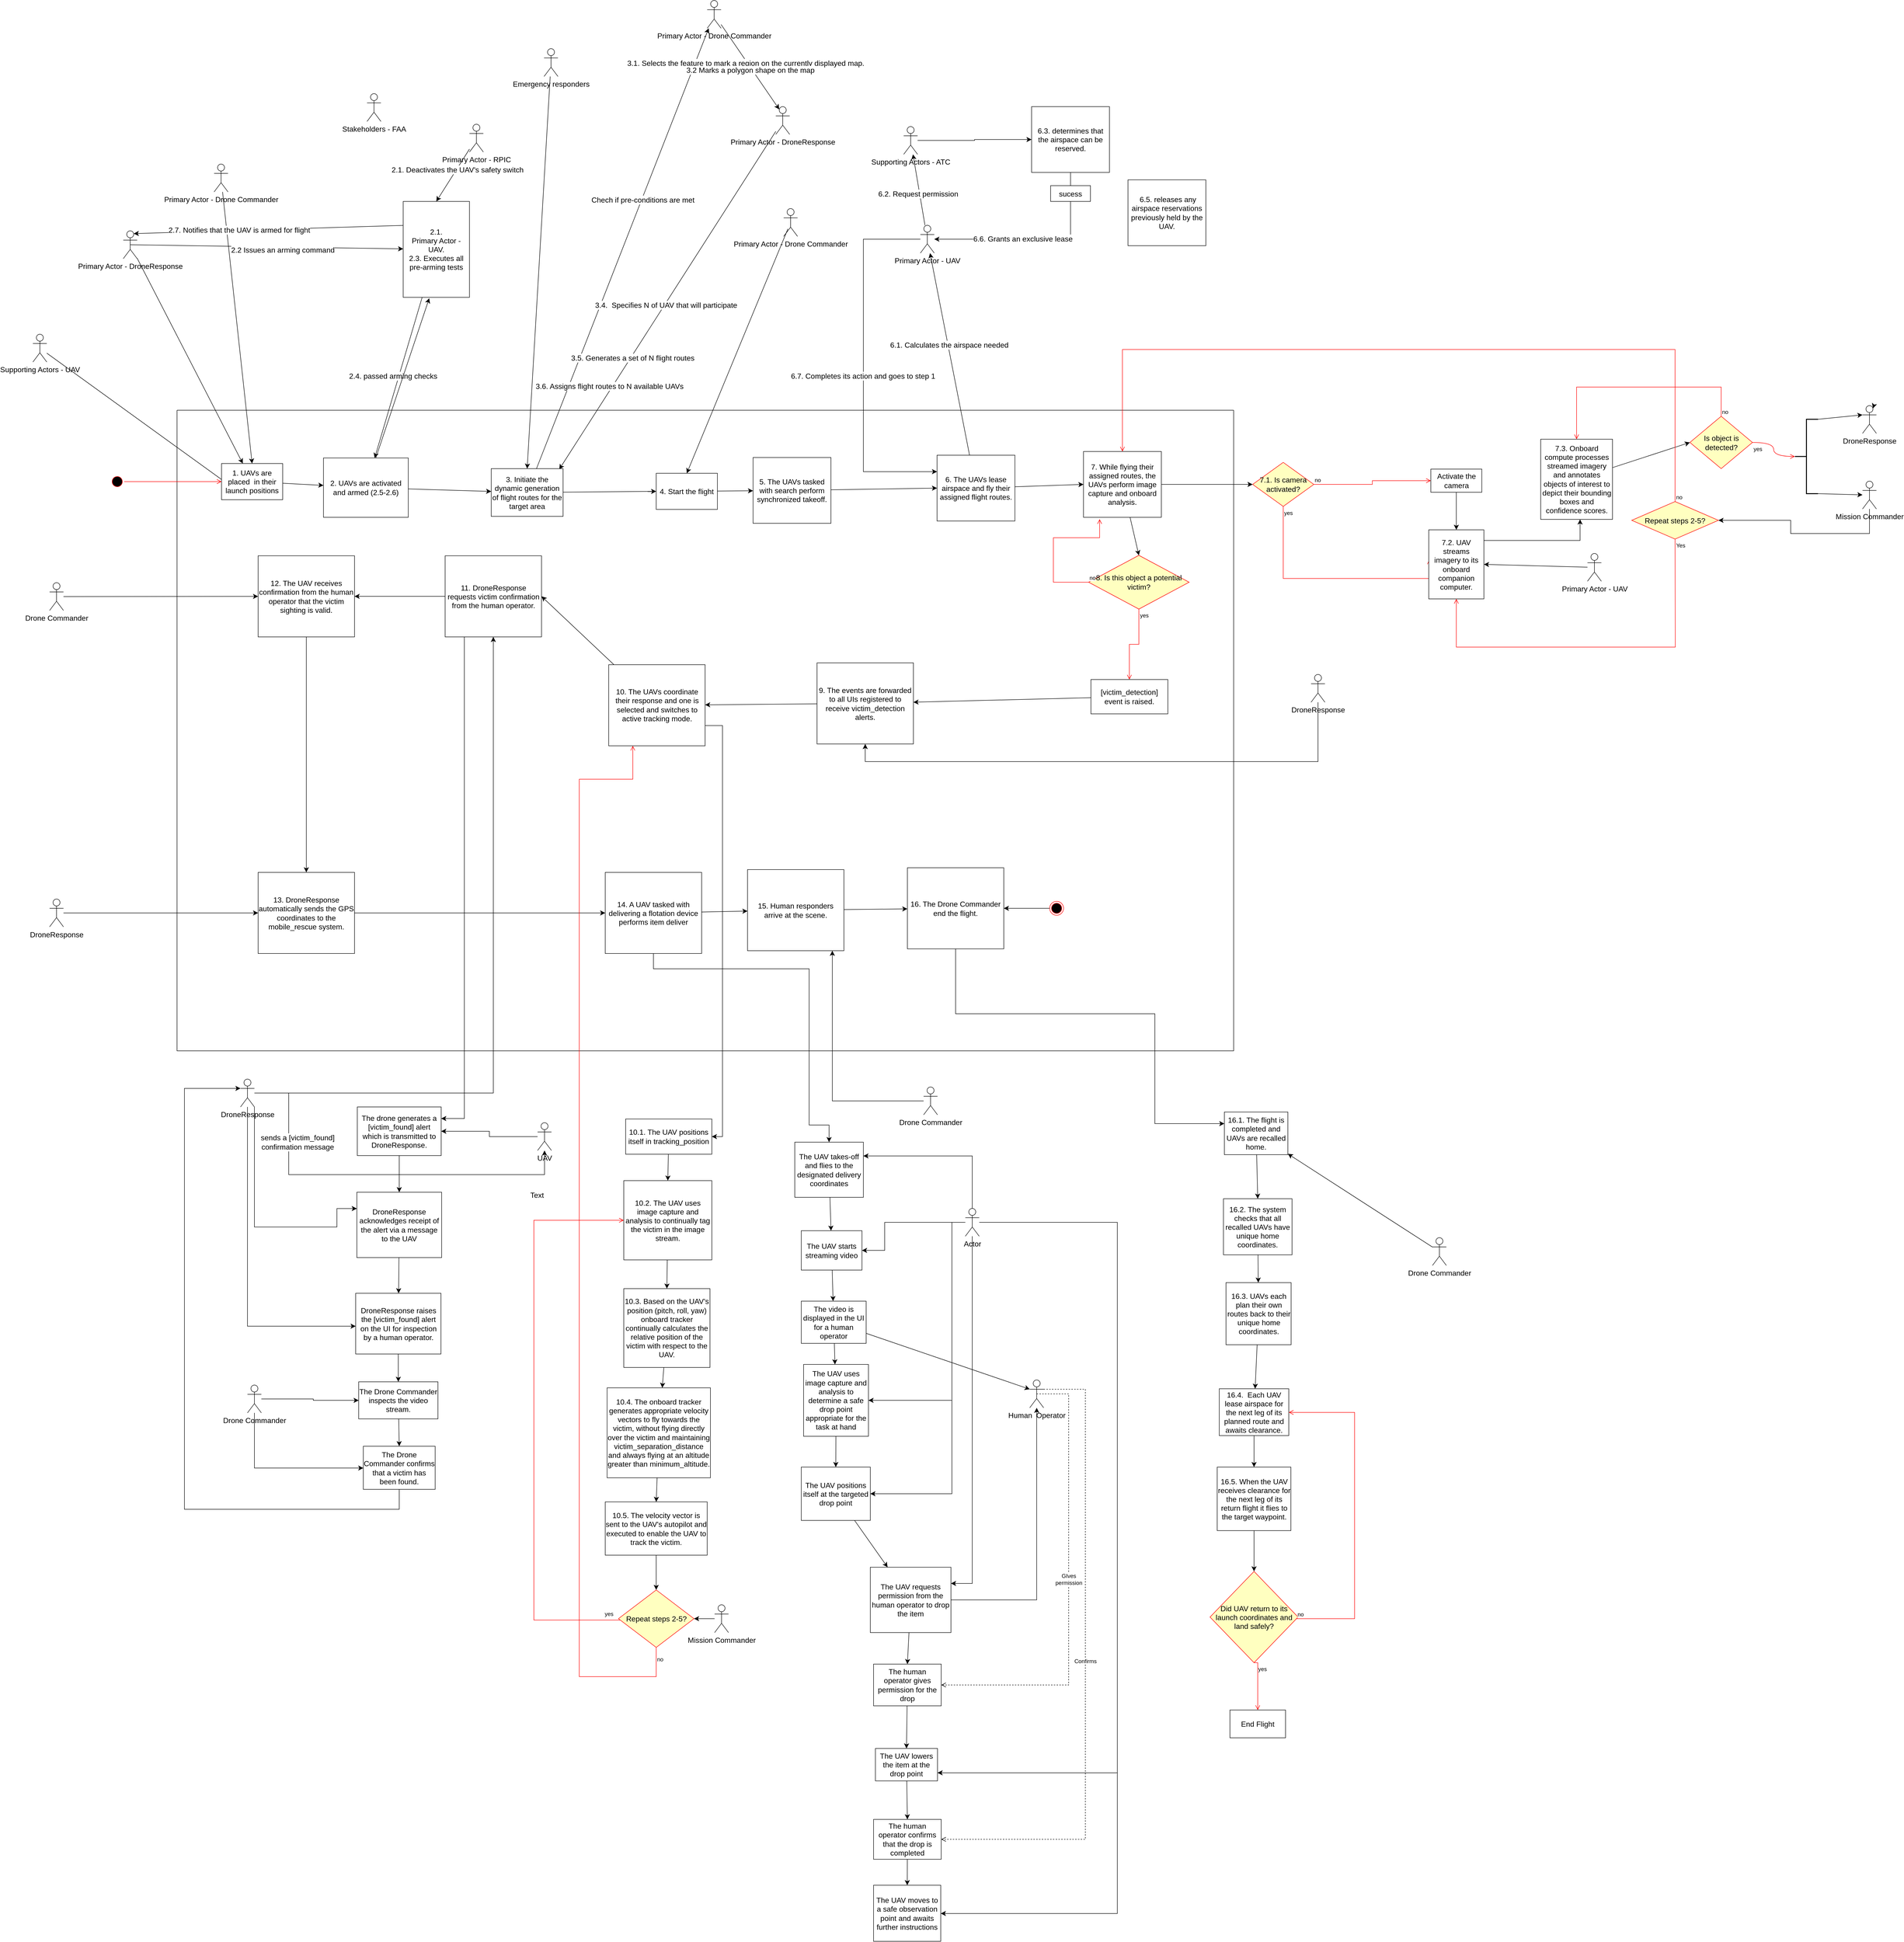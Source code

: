 <mxfile version="22.1.4" type="github">
  <diagram name="Page-1" id="JJ1LS8_FkREXoTBzLPf4">
    <mxGraphModel dx="4732" dy="3780" grid="0" gridSize="10" guides="1" tooltips="1" connect="1" arrows="1" fold="1" page="0" pageScale="1" pageWidth="827" pageHeight="1169" math="0" shadow="0">
      <root>
        <mxCell id="0" />
        <mxCell id="1" parent="0" />
        <mxCell id="Azy4jwkWSSVBR5E3SoNL-1" value="Supporting Actors - UAV&lt;br&gt;" style="shape=umlActor;verticalLabelPosition=bottom;verticalAlign=top;html=1;fontSize=16;" vertex="1" parent="1">
          <mxGeometry x="-761" y="522" width="30" height="60" as="geometry" />
        </mxCell>
        <mxCell id="Azy4jwkWSSVBR5E3SoNL-2" value="Stakeholders - FAA&lt;br&gt;" style="shape=umlActor;verticalLabelPosition=bottom;verticalAlign=top;html=1;fontSize=16;" vertex="1" parent="1">
          <mxGeometry x="-40" y="3" width="30" height="60" as="geometry" />
        </mxCell>
        <mxCell id="Azy4jwkWSSVBR5E3SoNL-10" style="edgeStyle=none;curved=1;rounded=0;orthogonalLoop=1;jettySize=auto;html=1;entryX=0.5;entryY=0;entryDx=0;entryDy=0;fontSize=12;startSize=8;endSize=8;" edge="1" parent="1" source="Azy4jwkWSSVBR5E3SoNL-4" target="Azy4jwkWSSVBR5E3SoNL-8">
          <mxGeometry relative="1" as="geometry" />
        </mxCell>
        <mxCell id="Azy4jwkWSSVBR5E3SoNL-22" style="edgeStyle=none;curved=1;rounded=0;orthogonalLoop=1;jettySize=auto;html=1;entryX=0.5;entryY=0;entryDx=0;entryDy=0;fontSize=12;startSize=8;endSize=8;exitX=0.305;exitY=0.729;exitDx=0;exitDy=0;exitPerimeter=0;" edge="1" parent="1" source="Azy4jwkWSSVBR5E3SoNL-87" target="Azy4jwkWSSVBR5E3SoNL-19">
          <mxGeometry relative="1" as="geometry">
            <mxPoint x="786" y="294" as="sourcePoint" />
          </mxGeometry>
        </mxCell>
        <mxCell id="Azy4jwkWSSVBR5E3SoNL-4" value="Primary Actor - Drone Commander&lt;br&gt;" style="shape=umlActor;verticalLabelPosition=bottom;verticalAlign=top;html=1;fontSize=16;" vertex="1" parent="1">
          <mxGeometry x="-370" y="155" width="30" height="60" as="geometry" />
        </mxCell>
        <mxCell id="Azy4jwkWSSVBR5E3SoNL-13" style="edgeStyle=none;curved=1;rounded=0;orthogonalLoop=1;jettySize=auto;html=1;entryX=0.447;entryY=0.987;entryDx=0;entryDy=0;entryPerimeter=0;fontSize=12;startSize=8;endSize=8;" edge="1" parent="1" source="Azy4jwkWSSVBR5E3SoNL-1" target="Azy4jwkWSSVBR5E3SoNL-8">
          <mxGeometry relative="1" as="geometry" />
        </mxCell>
        <mxCell id="Azy4jwkWSSVBR5E3SoNL-17" style="edgeStyle=none;curved=1;rounded=0;orthogonalLoop=1;jettySize=auto;html=1;entryX=0.5;entryY=0;entryDx=0;entryDy=0;fontSize=12;startSize=8;endSize=8;" edge="1" parent="1" source="Azy4jwkWSSVBR5E3SoNL-14" target="Azy4jwkWSSVBR5E3SoNL-15">
          <mxGeometry relative="1" as="geometry" />
        </mxCell>
        <mxCell id="Azy4jwkWSSVBR5E3SoNL-14" value="Emergency responders" style="shape=umlActor;verticalLabelPosition=bottom;verticalAlign=top;html=1;fontSize=16;" vertex="1" parent="1">
          <mxGeometry x="342" y="-94" width="30" height="60" as="geometry" />
        </mxCell>
        <mxCell id="Azy4jwkWSSVBR5E3SoNL-75" style="edgeStyle=none;curved=1;rounded=0;orthogonalLoop=1;jettySize=auto;html=1;fontSize=12;startSize=8;endSize=8;" edge="1" parent="1" source="Azy4jwkWSSVBR5E3SoNL-15" target="Azy4jwkWSSVBR5E3SoNL-71">
          <mxGeometry relative="1" as="geometry">
            <mxPoint x="445.571" y="344.429" as="targetPoint" />
          </mxGeometry>
        </mxCell>
        <mxCell id="Azy4jwkWSSVBR5E3SoNL-76" value="Chech if pre-conditions are met" style="edgeLabel;html=1;align=center;verticalAlign=middle;resizable=0;points=[];fontSize=16;" vertex="1" connectable="0" parent="Azy4jwkWSSVBR5E3SoNL-75">
          <mxGeometry x="0.221" y="-1" relative="1" as="geometry">
            <mxPoint x="1" as="offset" />
          </mxGeometry>
        </mxCell>
        <mxCell id="Azy4jwkWSSVBR5E3SoNL-93" style="edgeStyle=none;curved=1;rounded=0;orthogonalLoop=1;jettySize=auto;html=1;fontSize=12;startSize=8;endSize=8;" edge="1" parent="1" source="Azy4jwkWSSVBR5E3SoNL-25" target="Azy4jwkWSSVBR5E3SoNL-92">
          <mxGeometry relative="1" as="geometry" />
        </mxCell>
        <mxCell id="Azy4jwkWSSVBR5E3SoNL-94" value="6.1. Calculates the airspace needed" style="edgeLabel;html=1;align=center;verticalAlign=middle;resizable=0;points=[];fontSize=16;" vertex="1" connectable="0" parent="Azy4jwkWSSVBR5E3SoNL-93">
          <mxGeometry x="0.084" y="-2" relative="1" as="geometry">
            <mxPoint y="-1" as="offset" />
          </mxGeometry>
        </mxCell>
        <mxCell id="Azy4jwkWSSVBR5E3SoNL-48" style="edgeStyle=none;curved=1;rounded=0;orthogonalLoop=1;jettySize=auto;html=1;entryX=0.5;entryY=0;entryDx=0;entryDy=0;fontSize=12;startSize=8;endSize=8;" edge="1" parent="1" source="Azy4jwkWSSVBR5E3SoNL-47" target="Azy4jwkWSSVBR5E3SoNL-61">
          <mxGeometry relative="1" as="geometry" />
        </mxCell>
        <mxCell id="Azy4jwkWSSVBR5E3SoNL-51" value="2.1. Deactivates the UAV&#39;s safety switch" style="edgeLabel;html=1;align=center;verticalAlign=middle;resizable=0;points=[];fontSize=16;" vertex="1" connectable="0" parent="Azy4jwkWSSVBR5E3SoNL-48">
          <mxGeometry x="-0.228" y="2" relative="1" as="geometry">
            <mxPoint as="offset" />
          </mxGeometry>
        </mxCell>
        <mxCell id="Azy4jwkWSSVBR5E3SoNL-47" value="Primary Actor - RPIC" style="shape=umlActor;verticalLabelPosition=bottom;verticalAlign=top;html=1;fontSize=16;" vertex="1" parent="1">
          <mxGeometry x="181" y="69" width="30" height="60" as="geometry" />
        </mxCell>
        <mxCell id="Azy4jwkWSSVBR5E3SoNL-57" style="edgeStyle=none;curved=1;rounded=0;orthogonalLoop=1;jettySize=auto;html=1;fontSize=12;startSize=8;endSize=8;exitX=0.5;exitY=0.5;exitDx=0;exitDy=0;exitPerimeter=0;" edge="1" parent="1" source="Azy4jwkWSSVBR5E3SoNL-58" target="Azy4jwkWSSVBR5E3SoNL-61">
          <mxGeometry relative="1" as="geometry">
            <mxPoint x="-266.465" y="378.0" as="sourcePoint" />
          </mxGeometry>
        </mxCell>
        <mxCell id="Azy4jwkWSSVBR5E3SoNL-60" value="2.2 Issues an arming command" style="edgeLabel;html=1;align=center;verticalAlign=middle;resizable=0;points=[];fontSize=16;" vertex="1" connectable="0" parent="Azy4jwkWSSVBR5E3SoNL-57">
          <mxGeometry x="0.054" y="1" relative="1" as="geometry">
            <mxPoint x="18" y="7" as="offset" />
          </mxGeometry>
        </mxCell>
        <mxCell id="Azy4jwkWSSVBR5E3SoNL-72" value="" style="edgeStyle=none;curved=1;rounded=0;orthogonalLoop=1;jettySize=auto;html=1;fontSize=12;startSize=8;endSize=8;" edge="1" parent="1" source="Azy4jwkWSSVBR5E3SoNL-58" target="Azy4jwkWSSVBR5E3SoNL-8">
          <mxGeometry relative="1" as="geometry" />
        </mxCell>
        <mxCell id="Azy4jwkWSSVBR5E3SoNL-58" value="Primary Actor - DroneResponse" style="shape=umlActor;verticalLabelPosition=bottom;verticalAlign=top;html=1;fontSize=16;" vertex="1" parent="1">
          <mxGeometry x="-566" y="299" width="30" height="60" as="geometry" />
        </mxCell>
        <mxCell id="Azy4jwkWSSVBR5E3SoNL-62" style="edgeStyle=none;curved=1;rounded=0;orthogonalLoop=1;jettySize=auto;html=1;fontSize=12;startSize=8;endSize=8;" edge="1" parent="1" source="Azy4jwkWSSVBR5E3SoNL-61" target="Azy4jwkWSSVBR5E3SoNL-11">
          <mxGeometry relative="1" as="geometry" />
        </mxCell>
        <mxCell id="Azy4jwkWSSVBR5E3SoNL-65" value="2.4. passed arming checks" style="edgeLabel;html=1;align=center;verticalAlign=middle;resizable=0;points=[];fontSize=16;" vertex="1" connectable="0" parent="Azy4jwkWSSVBR5E3SoNL-62">
          <mxGeometry x="-0.086" relative="1" as="geometry">
            <mxPoint x="-16" y="11" as="offset" />
          </mxGeometry>
        </mxCell>
        <mxCell id="Azy4jwkWSSVBR5E3SoNL-61" value="2.1. &lt;br&gt;Primary Actor - UAV.&lt;br&gt;2.3. Executes all pre-arming tests" style="rounded=0;whiteSpace=wrap;html=1;fontSize=16;" vertex="1" parent="1">
          <mxGeometry x="38" y="235.5" width="143" height="207" as="geometry" />
        </mxCell>
        <mxCell id="Azy4jwkWSSVBR5E3SoNL-66" style="edgeStyle=none;curved=1;rounded=0;orthogonalLoop=1;jettySize=auto;html=1;entryX=0.75;entryY=0.1;entryDx=0;entryDy=0;entryPerimeter=0;fontSize=12;startSize=8;endSize=8;exitX=0;exitY=0.25;exitDx=0;exitDy=0;" edge="1" parent="1" source="Azy4jwkWSSVBR5E3SoNL-61" target="Azy4jwkWSSVBR5E3SoNL-58">
          <mxGeometry relative="1" as="geometry" />
        </mxCell>
        <mxCell id="Azy4jwkWSSVBR5E3SoNL-67" value="2.7. Notifies that the UAV is armed for flight" style="edgeLabel;html=1;align=center;verticalAlign=middle;resizable=0;points=[];fontSize=16;" vertex="1" connectable="0" parent="Azy4jwkWSSVBR5E3SoNL-66">
          <mxGeometry x="0.218" y="-1" relative="1" as="geometry">
            <mxPoint as="offset" />
          </mxGeometry>
        </mxCell>
        <mxCell id="Azy4jwkWSSVBR5E3SoNL-78" style="edgeStyle=none;curved=1;rounded=0;orthogonalLoop=1;jettySize=auto;html=1;fontSize=12;startSize=8;endSize=8;entryX=0.25;entryY=0.1;entryDx=0;entryDy=0;entryPerimeter=0;" edge="1" parent="1" source="Azy4jwkWSSVBR5E3SoNL-71" target="Azy4jwkWSSVBR5E3SoNL-73">
          <mxGeometry relative="1" as="geometry" />
        </mxCell>
        <mxCell id="Azy4jwkWSSVBR5E3SoNL-79" value="3.1. Selects the feature to mark a region on the currently displayed map.&amp;nbsp;" style="edgeLabel;html=1;align=center;verticalAlign=middle;resizable=0;points=[];fontSize=16;" vertex="1" connectable="0" parent="Azy4jwkWSSVBR5E3SoNL-78">
          <mxGeometry x="-0.107" y="-2" relative="1" as="geometry">
            <mxPoint as="offset" />
          </mxGeometry>
        </mxCell>
        <mxCell id="Azy4jwkWSSVBR5E3SoNL-80" value="3.2 Marks a polygon shape on the map" style="edgeLabel;html=1;align=center;verticalAlign=middle;resizable=0;points=[];fontSize=16;" vertex="1" connectable="0" parent="Azy4jwkWSSVBR5E3SoNL-78">
          <mxGeometry x="0.05" y="-4" relative="1" as="geometry">
            <mxPoint as="offset" />
          </mxGeometry>
        </mxCell>
        <mxCell id="Azy4jwkWSSVBR5E3SoNL-71" value="Primary Actor - Drone Commander&lt;br&gt;" style="shape=umlActor;verticalLabelPosition=bottom;verticalAlign=top;html=1;fontSize=16;" vertex="1" parent="1">
          <mxGeometry x="694" y="-198" width="30" height="60" as="geometry" />
        </mxCell>
        <mxCell id="Azy4jwkWSSVBR5E3SoNL-73" value="Primary Actor - DroneResponse" style="shape=umlActor;verticalLabelPosition=bottom;verticalAlign=top;html=1;fontSize=16;" vertex="1" parent="1">
          <mxGeometry x="842" y="31" width="30" height="60" as="geometry" />
        </mxCell>
        <mxCell id="Azy4jwkWSSVBR5E3SoNL-74" style="edgeStyle=none;curved=1;rounded=0;orthogonalLoop=1;jettySize=auto;html=1;entryX=0.393;entryY=1.009;entryDx=0;entryDy=0;entryPerimeter=0;fontSize=12;startSize=8;endSize=8;" edge="1" parent="1" source="Azy4jwkWSSVBR5E3SoNL-11" target="Azy4jwkWSSVBR5E3SoNL-61">
          <mxGeometry relative="1" as="geometry" />
        </mxCell>
        <mxCell id="Azy4jwkWSSVBR5E3SoNL-82" style="edgeStyle=none;curved=1;rounded=0;orthogonalLoop=1;jettySize=auto;html=1;entryX=0.947;entryY=0.014;entryDx=0;entryDy=0;entryPerimeter=0;fontSize=12;startSize=8;endSize=8;" edge="1" parent="1" source="Azy4jwkWSSVBR5E3SoNL-73" target="Azy4jwkWSSVBR5E3SoNL-15">
          <mxGeometry relative="1" as="geometry">
            <mxPoint x="656.3" y="304.545" as="targetPoint" />
          </mxGeometry>
        </mxCell>
        <mxCell id="Azy4jwkWSSVBR5E3SoNL-83" value="3.4.&amp;nbsp; Specifies N of UAV that will participate" style="edgeLabel;html=1;align=center;verticalAlign=middle;resizable=0;points=[];fontSize=16;" vertex="1" connectable="0" parent="Azy4jwkWSSVBR5E3SoNL-82">
          <mxGeometry x="0.026" y="1" relative="1" as="geometry">
            <mxPoint x="1" as="offset" />
          </mxGeometry>
        </mxCell>
        <mxCell id="Azy4jwkWSSVBR5E3SoNL-84" value="3.5. Generates a set of N flight routes" style="edgeLabel;html=1;align=center;verticalAlign=middle;resizable=0;points=[];fontSize=16;" vertex="1" connectable="0" parent="Azy4jwkWSSVBR5E3SoNL-82">
          <mxGeometry x="0.333" y="2" relative="1" as="geometry">
            <mxPoint y="1" as="offset" />
          </mxGeometry>
        </mxCell>
        <mxCell id="Azy4jwkWSSVBR5E3SoNL-85" value="3.6. Assigns flight routes to N available UAVs" style="edgeLabel;html=1;align=center;verticalAlign=middle;resizable=0;points=[];fontSize=16;" vertex="1" connectable="0" parent="Azy4jwkWSSVBR5E3SoNL-82">
          <mxGeometry x="0.656" relative="1" as="geometry">
            <mxPoint x="28" y="-54" as="offset" />
          </mxGeometry>
        </mxCell>
        <mxCell id="Azy4jwkWSSVBR5E3SoNL-87" value="Primary Actor - Drone Commander&lt;br&gt;" style="shape=umlActor;verticalLabelPosition=bottom;verticalAlign=top;html=1;fontSize=16;" vertex="1" parent="1">
          <mxGeometry x="859" y="251" width="30" height="60" as="geometry" />
        </mxCell>
        <mxCell id="Azy4jwkWSSVBR5E3SoNL-101" style="edgeStyle=orthogonalEdgeStyle;rounded=0;orthogonalLoop=1;jettySize=auto;html=1;fontSize=12;startSize=8;endSize=8;entryX=0;entryY=0.5;entryDx=0;entryDy=0;" edge="1" parent="1" source="Azy4jwkWSSVBR5E3SoNL-88" target="Azy4jwkWSSVBR5E3SoNL-102">
          <mxGeometry relative="1" as="geometry">
            <mxPoint x="1438.923" y="104.0" as="targetPoint" />
          </mxGeometry>
        </mxCell>
        <mxCell id="Azy4jwkWSSVBR5E3SoNL-88" value="Supporting Actors - ATC" style="shape=umlActor;verticalLabelPosition=bottom;verticalAlign=top;html=1;fontSize=16;" vertex="1" parent="1">
          <mxGeometry x="1118" y="74" width="30" height="60" as="geometry" />
        </mxCell>
        <mxCell id="Azy4jwkWSSVBR5E3SoNL-95" style="edgeStyle=none;curved=1;rounded=0;orthogonalLoop=1;jettySize=auto;html=1;fontSize=12;startSize=8;endSize=8;" edge="1" parent="1" source="Azy4jwkWSSVBR5E3SoNL-92" target="Azy4jwkWSSVBR5E3SoNL-88">
          <mxGeometry relative="1" as="geometry" />
        </mxCell>
        <mxCell id="Azy4jwkWSSVBR5E3SoNL-97" value="6.2. Request permission" style="edgeLabel;html=1;align=center;verticalAlign=middle;resizable=0;points=[];fontSize=16;" vertex="1" connectable="0" parent="Azy4jwkWSSVBR5E3SoNL-95">
          <mxGeometry x="0.153" y="-1" relative="1" as="geometry">
            <mxPoint x="-1" y="20" as="offset" />
          </mxGeometry>
        </mxCell>
        <mxCell id="Azy4jwkWSSVBR5E3SoNL-122" style="edgeStyle=elbowEdgeStyle;rounded=0;orthogonalLoop=1;jettySize=auto;html=1;fontSize=12;startSize=8;endSize=8;elbow=vertical;entryX=0;entryY=0.25;entryDx=0;entryDy=0;" edge="1" parent="1" source="Azy4jwkWSSVBR5E3SoNL-92" target="Azy4jwkWSSVBR5E3SoNL-25">
          <mxGeometry relative="1" as="geometry">
            <mxPoint x="1013" y="538" as="targetPoint" />
            <Array as="points">
              <mxPoint x="1031" y="466" />
            </Array>
          </mxGeometry>
        </mxCell>
        <mxCell id="Azy4jwkWSSVBR5E3SoNL-123" value="6.7. Completes its action and goes to step 1" style="edgeLabel;html=1;align=center;verticalAlign=middle;resizable=0;points=[];fontSize=16;" vertex="1" connectable="0" parent="Azy4jwkWSSVBR5E3SoNL-122">
          <mxGeometry x="0.184" y="2" relative="1" as="geometry">
            <mxPoint x="-3" y="-46" as="offset" />
          </mxGeometry>
        </mxCell>
        <mxCell id="Azy4jwkWSSVBR5E3SoNL-92" value="Primary Actor - UAV" style="shape=umlActor;verticalLabelPosition=bottom;verticalAlign=top;html=1;fontSize=16;" vertex="1" parent="1">
          <mxGeometry x="1154" y="287" width="30" height="60" as="geometry" />
        </mxCell>
        <mxCell id="Azy4jwkWSSVBR5E3SoNL-104" style="edgeStyle=orthogonalEdgeStyle;rounded=0;orthogonalLoop=1;jettySize=auto;html=1;fontSize=12;startSize=8;endSize=8;exitX=0.5;exitY=1;exitDx=0;exitDy=0;" edge="1" parent="1" source="Azy4jwkWSSVBR5E3SoNL-107" target="Azy4jwkWSSVBR5E3SoNL-92">
          <mxGeometry relative="1" as="geometry">
            <mxPoint x="1330" y="374" as="targetPoint" />
            <mxPoint x="1478" y="283" as="sourcePoint" />
            <Array as="points">
              <mxPoint x="1478" y="320" />
              <mxPoint x="1330" y="320" />
              <mxPoint x="1330" y="317" />
            </Array>
          </mxGeometry>
        </mxCell>
        <mxCell id="Azy4jwkWSSVBR5E3SoNL-105" value="6.6. Grants an exclusive lease" style="edgeLabel;html=1;align=center;verticalAlign=middle;resizable=0;points=[];fontSize=16;" vertex="1" connectable="0" parent="Azy4jwkWSSVBR5E3SoNL-104">
          <mxGeometry x="-0.573" y="-2" relative="1" as="geometry">
            <mxPoint x="-101" y="-1" as="offset" />
          </mxGeometry>
        </mxCell>
        <mxCell id="Azy4jwkWSSVBR5E3SoNL-102" value="6.3. determines that the airspace can be reserved." style="rounded=0;whiteSpace=wrap;html=1;fontSize=16;" vertex="1" parent="1">
          <mxGeometry x="1394" y="31" width="168" height="142" as="geometry" />
        </mxCell>
        <mxCell id="Azy4jwkWSSVBR5E3SoNL-103" style="edgeStyle=none;curved=1;rounded=0;orthogonalLoop=1;jettySize=auto;html=1;entryX=0;entryY=0.5;entryDx=0;entryDy=0;fontSize=12;startSize=8;endSize=8;" edge="1" parent="1" source="Azy4jwkWSSVBR5E3SoNL-102" target="Azy4jwkWSSVBR5E3SoNL-102">
          <mxGeometry relative="1" as="geometry" />
        </mxCell>
        <mxCell id="Azy4jwkWSSVBR5E3SoNL-106" value="&amp;nbsp;6.5. releases any airspace reservations previously held by the UAV." style="rounded=0;whiteSpace=wrap;html=1;fontSize=16;" vertex="1" parent="1">
          <mxGeometry x="1602" y="189" width="168" height="142" as="geometry" />
        </mxCell>
        <mxCell id="Azy4jwkWSSVBR5E3SoNL-107" value="sucess" style="rounded=0;whiteSpace=wrap;html=1;fontSize=16;" vertex="1" parent="1">
          <mxGeometry x="1435" y="201.5" width="86" height="34" as="geometry" />
        </mxCell>
        <mxCell id="Azy4jwkWSSVBR5E3SoNL-120" value="" style="endArrow=none;html=1;rounded=0;fontSize=12;startSize=8;endSize=8;curved=1;entryX=0.5;entryY=1;entryDx=0;entryDy=0;exitX=0.5;exitY=0;exitDx=0;exitDy=0;" edge="1" parent="1" source="Azy4jwkWSSVBR5E3SoNL-107" target="Azy4jwkWSSVBR5E3SoNL-102">
          <mxGeometry width="50" height="50" relative="1" as="geometry">
            <mxPoint x="1471" y="235.5" as="sourcePoint" />
            <mxPoint x="1521" y="185.5" as="targetPoint" />
          </mxGeometry>
        </mxCell>
        <mxCell id="Azy4jwkWSSVBR5E3SoNL-128" value="" style="swimlane;startSize=0;fontSize=16;" vertex="1" parent="1">
          <mxGeometry x="-450" y="686" width="2280" height="1382" as="geometry" />
        </mxCell>
        <mxCell id="Azy4jwkWSSVBR5E3SoNL-179" style="edgeStyle=none;curved=1;rounded=0;orthogonalLoop=1;jettySize=auto;html=1;fontSize=12;startSize=8;endSize=8;" edge="1" parent="Azy4jwkWSSVBR5E3SoNL-128" source="Azy4jwkWSSVBR5E3SoNL-31" target="Azy4jwkWSSVBR5E3SoNL-35">
          <mxGeometry relative="1" as="geometry" />
        </mxCell>
        <mxCell id="Azy4jwkWSSVBR5E3SoNL-31" value="9. The events are forwarded to all UIs registered to receive victim_detection alerts." style="rounded=0;whiteSpace=wrap;html=1;fontSize=16;" vertex="1" parent="Azy4jwkWSSVBR5E3SoNL-128">
          <mxGeometry x="1381" y="545" width="208" height="175" as="geometry" />
        </mxCell>
        <mxCell id="Azy4jwkWSSVBR5E3SoNL-32" style="edgeStyle=none;curved=1;rounded=0;orthogonalLoop=1;jettySize=auto;html=1;fontSize=12;startSize=8;endSize=8;" edge="1" parent="Azy4jwkWSSVBR5E3SoNL-128" source="Azy4jwkWSSVBR5E3SoNL-175" target="Azy4jwkWSSVBR5E3SoNL-31">
          <mxGeometry relative="1" as="geometry">
            <mxPoint x="1930" y="736.252" as="sourcePoint" />
          </mxGeometry>
        </mxCell>
        <mxCell id="Azy4jwkWSSVBR5E3SoNL-33" value="11. DroneResponse requests victim confirmation from the human operator." style="rounded=0;whiteSpace=wrap;html=1;fontSize=16;" vertex="1" parent="Azy4jwkWSSVBR5E3SoNL-128">
          <mxGeometry x="578.5" y="314" width="208" height="175" as="geometry" />
        </mxCell>
        <mxCell id="Azy4jwkWSSVBR5E3SoNL-180" style="edgeStyle=none;curved=1;rounded=0;orthogonalLoop=1;jettySize=auto;html=1;entryX=1;entryY=0.5;entryDx=0;entryDy=0;fontSize=12;startSize=8;endSize=8;" edge="1" parent="Azy4jwkWSSVBR5E3SoNL-128" source="Azy4jwkWSSVBR5E3SoNL-35" target="Azy4jwkWSSVBR5E3SoNL-33">
          <mxGeometry relative="1" as="geometry" />
        </mxCell>
        <mxCell id="Azy4jwkWSSVBR5E3SoNL-35" value="10. The UAVs coordinate their response and one is selected and switches to active tracking mode." style="rounded=0;whiteSpace=wrap;html=1;fontSize=16;" vertex="1" parent="Azy4jwkWSSVBR5E3SoNL-128">
          <mxGeometry x="931.5" y="548.95" width="208" height="175" as="geometry" />
        </mxCell>
        <mxCell id="Azy4jwkWSSVBR5E3SoNL-36" value="12. The UAV receives confirmation from the human operator that the victim sighting is valid." style="rounded=0;whiteSpace=wrap;html=1;fontSize=16;" vertex="1" parent="Azy4jwkWSSVBR5E3SoNL-128">
          <mxGeometry x="175" y="314" width="208" height="175" as="geometry" />
        </mxCell>
        <mxCell id="Azy4jwkWSSVBR5E3SoNL-37" style="edgeStyle=none;curved=1;rounded=0;orthogonalLoop=1;jettySize=auto;html=1;fontSize=12;startSize=8;endSize=8;" edge="1" parent="Azy4jwkWSSVBR5E3SoNL-128" source="Azy4jwkWSSVBR5E3SoNL-33" target="Azy4jwkWSSVBR5E3SoNL-36">
          <mxGeometry relative="1" as="geometry" />
        </mxCell>
        <mxCell id="Azy4jwkWSSVBR5E3SoNL-38" value="13. DroneResponse automatically sends the GPS coordinates to the mobile_rescue system." style="rounded=0;whiteSpace=wrap;html=1;fontSize=16;" vertex="1" parent="Azy4jwkWSSVBR5E3SoNL-128">
          <mxGeometry x="175" y="997" width="208" height="175" as="geometry" />
        </mxCell>
        <mxCell id="Azy4jwkWSSVBR5E3SoNL-39" style="edgeStyle=none;curved=1;rounded=0;orthogonalLoop=1;jettySize=auto;html=1;fontSize=12;startSize=8;endSize=8;" edge="1" parent="Azy4jwkWSSVBR5E3SoNL-128" source="Azy4jwkWSSVBR5E3SoNL-36" target="Azy4jwkWSSVBR5E3SoNL-38">
          <mxGeometry relative="1" as="geometry" />
        </mxCell>
        <mxCell id="Azy4jwkWSSVBR5E3SoNL-40" value="14. A UAV tasked with delivering a flotation device performs item deliver" style="rounded=0;whiteSpace=wrap;html=1;fontSize=16;" vertex="1" parent="Azy4jwkWSSVBR5E3SoNL-128">
          <mxGeometry x="924" y="997" width="208" height="175" as="geometry" />
        </mxCell>
        <mxCell id="Azy4jwkWSSVBR5E3SoNL-41" style="edgeStyle=none;curved=1;rounded=0;orthogonalLoop=1;jettySize=auto;html=1;fontSize=12;startSize=8;endSize=8;" edge="1" parent="Azy4jwkWSSVBR5E3SoNL-128" source="Azy4jwkWSSVBR5E3SoNL-38" target="Azy4jwkWSSVBR5E3SoNL-40">
          <mxGeometry relative="1" as="geometry" />
        </mxCell>
        <mxCell id="Azy4jwkWSSVBR5E3SoNL-42" value="15. Human responders arrive at the scene." style="rounded=0;whiteSpace=wrap;html=1;fontSize=16;" vertex="1" parent="Azy4jwkWSSVBR5E3SoNL-128">
          <mxGeometry x="1231" y="991" width="208" height="175" as="geometry" />
        </mxCell>
        <mxCell id="Azy4jwkWSSVBR5E3SoNL-44" style="edgeStyle=none;curved=1;rounded=0;orthogonalLoop=1;jettySize=auto;html=1;fontSize=12;startSize=8;endSize=8;" edge="1" parent="Azy4jwkWSSVBR5E3SoNL-128" source="Azy4jwkWSSVBR5E3SoNL-40" target="Azy4jwkWSSVBR5E3SoNL-42">
          <mxGeometry relative="1" as="geometry" />
        </mxCell>
        <mxCell id="Azy4jwkWSSVBR5E3SoNL-43" value="16. The Drone Commander end the flight." style="rounded=0;whiteSpace=wrap;html=1;fontSize=16;" vertex="1" parent="Azy4jwkWSSVBR5E3SoNL-128">
          <mxGeometry x="1576" y="987" width="208" height="175" as="geometry" />
        </mxCell>
        <mxCell id="Azy4jwkWSSVBR5E3SoNL-45" style="edgeStyle=none;curved=1;rounded=0;orthogonalLoop=1;jettySize=auto;html=1;fontSize=12;startSize=8;endSize=8;" edge="1" parent="Azy4jwkWSSVBR5E3SoNL-128" source="Azy4jwkWSSVBR5E3SoNL-42" target="Azy4jwkWSSVBR5E3SoNL-43">
          <mxGeometry relative="1" as="geometry" />
        </mxCell>
        <mxCell id="Azy4jwkWSSVBR5E3SoNL-8" value="1. UAVs are placed&amp;nbsp; in their launch positions" style="rounded=0;whiteSpace=wrap;html=1;fontSize=16;" vertex="1" parent="Azy4jwkWSSVBR5E3SoNL-128">
          <mxGeometry x="96" y="115" width="132" height="78" as="geometry" />
        </mxCell>
        <mxCell id="Azy4jwkWSSVBR5E3SoNL-11" value="2. UAVs are activated and armed (2.5-2.6)" style="rounded=0;whiteSpace=wrap;html=1;fontSize=16;" vertex="1" parent="Azy4jwkWSSVBR5E3SoNL-128">
          <mxGeometry x="316" y="103" width="183" height="128" as="geometry" />
        </mxCell>
        <mxCell id="Azy4jwkWSSVBR5E3SoNL-12" style="edgeStyle=none;curved=1;rounded=0;orthogonalLoop=1;jettySize=auto;html=1;fontSize=12;startSize=8;endSize=8;" edge="1" parent="Azy4jwkWSSVBR5E3SoNL-128" source="Azy4jwkWSSVBR5E3SoNL-8" target="Azy4jwkWSSVBR5E3SoNL-11">
          <mxGeometry relative="1" as="geometry" />
        </mxCell>
        <mxCell id="Azy4jwkWSSVBR5E3SoNL-15" value="3. Initiate the dynamic generation of flight routes for the target area" style="rounded=0;whiteSpace=wrap;html=1;fontSize=16;" vertex="1" parent="Azy4jwkWSSVBR5E3SoNL-128">
          <mxGeometry x="678" y="126" width="155" height="103" as="geometry" />
        </mxCell>
        <mxCell id="Azy4jwkWSSVBR5E3SoNL-16" style="edgeStyle=none;curved=1;rounded=0;orthogonalLoop=1;jettySize=auto;html=1;fontSize=12;startSize=8;endSize=8;" edge="1" parent="Azy4jwkWSSVBR5E3SoNL-128" source="Azy4jwkWSSVBR5E3SoNL-11" target="Azy4jwkWSSVBR5E3SoNL-15">
          <mxGeometry relative="1" as="geometry" />
        </mxCell>
        <mxCell id="Azy4jwkWSSVBR5E3SoNL-19" value="4. Start the flight" style="rounded=0;whiteSpace=wrap;html=1;fontSize=16;" vertex="1" parent="Azy4jwkWSSVBR5E3SoNL-128">
          <mxGeometry x="1034" y="136" width="132" height="78" as="geometry" />
        </mxCell>
        <mxCell id="Azy4jwkWSSVBR5E3SoNL-21" style="edgeStyle=none;curved=1;rounded=0;orthogonalLoop=1;jettySize=auto;html=1;entryX=0;entryY=0.5;entryDx=0;entryDy=0;fontSize=12;startSize=8;endSize=8;" edge="1" parent="Azy4jwkWSSVBR5E3SoNL-128" source="Azy4jwkWSSVBR5E3SoNL-15" target="Azy4jwkWSSVBR5E3SoNL-19">
          <mxGeometry relative="1" as="geometry" />
        </mxCell>
        <mxCell id="Azy4jwkWSSVBR5E3SoNL-23" value="5. The UAVs tasked with search perform synchronized takeoff." style="rounded=0;whiteSpace=wrap;html=1;fontSize=16;" vertex="1" parent="Azy4jwkWSSVBR5E3SoNL-128">
          <mxGeometry x="1243" y="102" width="168" height="142" as="geometry" />
        </mxCell>
        <mxCell id="Azy4jwkWSSVBR5E3SoNL-24" style="edgeStyle=none;curved=1;rounded=0;orthogonalLoop=1;jettySize=auto;html=1;fontSize=12;startSize=8;endSize=8;" edge="1" parent="Azy4jwkWSSVBR5E3SoNL-128" source="Azy4jwkWSSVBR5E3SoNL-19" target="Azy4jwkWSSVBR5E3SoNL-23">
          <mxGeometry relative="1" as="geometry" />
        </mxCell>
        <mxCell id="Azy4jwkWSSVBR5E3SoNL-25" value="6. The UAVs lease airspace and fly their assigned flight routes." style="rounded=0;whiteSpace=wrap;html=1;fontSize=16;" vertex="1" parent="Azy4jwkWSSVBR5E3SoNL-128">
          <mxGeometry x="1640" y="97" width="168" height="142" as="geometry" />
        </mxCell>
        <mxCell id="Azy4jwkWSSVBR5E3SoNL-26" style="edgeStyle=none;curved=1;rounded=0;orthogonalLoop=1;jettySize=auto;html=1;entryX=0;entryY=0.5;entryDx=0;entryDy=0;fontSize=12;startSize=8;endSize=8;" edge="1" parent="Azy4jwkWSSVBR5E3SoNL-128" source="Azy4jwkWSSVBR5E3SoNL-23" target="Azy4jwkWSSVBR5E3SoNL-25">
          <mxGeometry relative="1" as="geometry" />
        </mxCell>
        <mxCell id="Azy4jwkWSSVBR5E3SoNL-176" style="edgeStyle=none;curved=1;rounded=0;orthogonalLoop=1;jettySize=auto;html=1;entryX=0.5;entryY=0;entryDx=0;entryDy=0;fontSize=12;startSize=8;endSize=8;" edge="1" parent="Azy4jwkWSSVBR5E3SoNL-128" source="Azy4jwkWSSVBR5E3SoNL-27" target="Azy4jwkWSSVBR5E3SoNL-168">
          <mxGeometry relative="1" as="geometry" />
        </mxCell>
        <mxCell id="Azy4jwkWSSVBR5E3SoNL-27" value="7. While flying their assigned routes, the UAVs perform image capture and onboard analysis." style="rounded=0;whiteSpace=wrap;html=1;fontSize=16;" vertex="1" parent="Azy4jwkWSSVBR5E3SoNL-128">
          <mxGeometry x="1956" y="89" width="168" height="142" as="geometry" />
        </mxCell>
        <mxCell id="Azy4jwkWSSVBR5E3SoNL-28" style="edgeStyle=none;curved=1;rounded=0;orthogonalLoop=1;jettySize=auto;html=1;entryX=0;entryY=0.5;entryDx=0;entryDy=0;fontSize=12;startSize=8;endSize=8;" edge="1" parent="Azy4jwkWSSVBR5E3SoNL-128" source="Azy4jwkWSSVBR5E3SoNL-25" target="Azy4jwkWSSVBR5E3SoNL-27">
          <mxGeometry relative="1" as="geometry" />
        </mxCell>
        <mxCell id="Azy4jwkWSSVBR5E3SoNL-168" value="8. Is this object a potential victim?" style="rhombus;whiteSpace=wrap;html=1;fontColor=#000000;fillColor=#ffffc0;strokeColor=#ff0000;fontSize=16;" vertex="1" parent="Azy4jwkWSSVBR5E3SoNL-128">
          <mxGeometry x="1967" y="313" width="217" height="116" as="geometry" />
        </mxCell>
        <mxCell id="Azy4jwkWSSVBR5E3SoNL-169" value="no" style="edgeStyle=orthogonalEdgeStyle;html=1;align=left;verticalAlign=bottom;endArrow=open;endSize=8;strokeColor=#ff0000;rounded=0;fontSize=12;exitX=0;exitY=0.5;exitDx=0;exitDy=0;entryX=0.207;entryY=1.028;entryDx=0;entryDy=0;entryPerimeter=0;" edge="1" source="Azy4jwkWSSVBR5E3SoNL-168" parent="Azy4jwkWSSVBR5E3SoNL-128" target="Azy4jwkWSSVBR5E3SoNL-27">
          <mxGeometry x="-1" relative="1" as="geometry">
            <mxPoint x="1971" y="337" as="targetPoint" />
            <Array as="points">
              <mxPoint x="1891" y="371" />
              <mxPoint x="1891" y="275" />
              <mxPoint x="1991" y="275" />
            </Array>
          </mxGeometry>
        </mxCell>
        <mxCell id="Azy4jwkWSSVBR5E3SoNL-170" value="yes" style="edgeStyle=orthogonalEdgeStyle;html=1;align=left;verticalAlign=top;endArrow=open;endSize=8;strokeColor=#ff0000;rounded=0;fontSize=12;" edge="1" source="Azy4jwkWSSVBR5E3SoNL-168" parent="Azy4jwkWSSVBR5E3SoNL-128" target="Azy4jwkWSSVBR5E3SoNL-175">
          <mxGeometry x="-1" relative="1" as="geometry">
            <mxPoint x="1831" y="417" as="targetPoint" />
          </mxGeometry>
        </mxCell>
        <mxCell id="Azy4jwkWSSVBR5E3SoNL-171" style="edgeStyle=none;curved=1;rounded=0;orthogonalLoop=1;jettySize=auto;html=1;exitX=1;exitY=0.5;exitDx=0;exitDy=0;fontSize=12;startSize=8;endSize=8;" edge="1" parent="Azy4jwkWSSVBR5E3SoNL-128" source="Azy4jwkWSSVBR5E3SoNL-168" target="Azy4jwkWSSVBR5E3SoNL-168">
          <mxGeometry relative="1" as="geometry" />
        </mxCell>
        <mxCell id="Azy4jwkWSSVBR5E3SoNL-175" value="[victim_detection] event is raised." style="html=1;whiteSpace=wrap;fontSize=16;" vertex="1" parent="Azy4jwkWSSVBR5E3SoNL-128">
          <mxGeometry x="1972" y="581" width="166" height="74" as="geometry" />
        </mxCell>
        <mxCell id="Azy4jwkWSSVBR5E3SoNL-270" value="" style="ellipse;html=1;shape=endState;fillColor=#000000;strokeColor=#ff0000;fontSize=16;" vertex="1" parent="Azy4jwkWSSVBR5E3SoNL-128">
          <mxGeometry x="1883" y="1059.5" width="30" height="30" as="geometry" />
        </mxCell>
        <mxCell id="Azy4jwkWSSVBR5E3SoNL-271" style="edgeStyle=none;curved=1;rounded=0;orthogonalLoop=1;jettySize=auto;html=1;fontSize=12;startSize=8;endSize=8;" edge="1" parent="Azy4jwkWSSVBR5E3SoNL-128" source="Azy4jwkWSSVBR5E3SoNL-270" target="Azy4jwkWSSVBR5E3SoNL-43">
          <mxGeometry relative="1" as="geometry" />
        </mxCell>
        <mxCell id="Azy4jwkWSSVBR5E3SoNL-129" value="" style="ellipse;html=1;shape=startState;fillColor=#000000;strokeColor=#ff0000;fontSize=16;" vertex="1" parent="1">
          <mxGeometry x="-594" y="825" width="30" height="30" as="geometry" />
        </mxCell>
        <mxCell id="Azy4jwkWSSVBR5E3SoNL-130" value="" style="edgeStyle=orthogonalEdgeStyle;html=1;verticalAlign=bottom;endArrow=open;endSize=8;strokeColor=#ff0000;rounded=0;fontSize=12;curved=1;" edge="1" source="Azy4jwkWSSVBR5E3SoNL-129" parent="1" target="Azy4jwkWSSVBR5E3SoNL-8">
          <mxGeometry relative="1" as="geometry">
            <mxPoint x="-180" y="786" as="targetPoint" />
          </mxGeometry>
        </mxCell>
        <mxCell id="Azy4jwkWSSVBR5E3SoNL-132" value="7.1. Is camera activated?" style="rhombus;whiteSpace=wrap;html=1;fontColor=#000000;fillColor=#ffffc0;strokeColor=#ff0000;fontSize=16;" vertex="1" parent="1">
          <mxGeometry x="1871" y="798.5" width="132" height="95" as="geometry" />
        </mxCell>
        <mxCell id="Azy4jwkWSSVBR5E3SoNL-133" value="no" style="edgeStyle=orthogonalEdgeStyle;html=1;align=left;verticalAlign=bottom;endArrow=open;endSize=8;strokeColor=#ff0000;rounded=0;fontSize=12;" edge="1" source="Azy4jwkWSSVBR5E3SoNL-132" parent="1" target="Azy4jwkWSSVBR5E3SoNL-137">
          <mxGeometry x="-1" relative="1" as="geometry">
            <mxPoint x="2124" y="846" as="targetPoint" />
          </mxGeometry>
        </mxCell>
        <mxCell id="Azy4jwkWSSVBR5E3SoNL-134" value="yes" style="edgeStyle=orthogonalEdgeStyle;html=1;align=left;verticalAlign=top;endArrow=open;endSize=8;strokeColor=#ff0000;rounded=0;fontSize=12;entryX=0.013;entryY=0.43;entryDx=0;entryDy=0;entryPerimeter=0;" edge="1" source="Azy4jwkWSSVBR5E3SoNL-132" parent="1" target="Azy4jwkWSSVBR5E3SoNL-138">
          <mxGeometry x="-1" relative="1" as="geometry">
            <mxPoint x="1999" y="996" as="targetPoint" />
            <Array as="points">
              <mxPoint x="1937" y="1049" />
              <mxPoint x="2252" y="1049" />
            </Array>
          </mxGeometry>
        </mxCell>
        <mxCell id="Azy4jwkWSSVBR5E3SoNL-136" style="edgeStyle=none;curved=1;rounded=0;orthogonalLoop=1;jettySize=auto;html=1;entryX=0;entryY=0.5;entryDx=0;entryDy=0;fontSize=12;startSize=8;endSize=8;" edge="1" parent="1" source="Azy4jwkWSSVBR5E3SoNL-27" target="Azy4jwkWSSVBR5E3SoNL-132">
          <mxGeometry relative="1" as="geometry" />
        </mxCell>
        <mxCell id="Azy4jwkWSSVBR5E3SoNL-139" style="edgeStyle=none;curved=1;rounded=0;orthogonalLoop=1;jettySize=auto;html=1;fontSize=12;startSize=8;endSize=8;" edge="1" parent="1" source="Azy4jwkWSSVBR5E3SoNL-137" target="Azy4jwkWSSVBR5E3SoNL-138">
          <mxGeometry relative="1" as="geometry" />
        </mxCell>
        <mxCell id="Azy4jwkWSSVBR5E3SoNL-137" value="Activate the camera" style="html=1;whiteSpace=wrap;fontSize=16;" vertex="1" parent="1">
          <mxGeometry x="2255.5" y="813" width="110" height="50" as="geometry" />
        </mxCell>
        <mxCell id="Azy4jwkWSSVBR5E3SoNL-143" style="edgeStyle=orthogonalEdgeStyle;rounded=0;orthogonalLoop=1;jettySize=auto;html=1;fontSize=12;startSize=8;endSize=8;" edge="1" parent="1" source="Azy4jwkWSSVBR5E3SoNL-138" target="Azy4jwkWSSVBR5E3SoNL-142">
          <mxGeometry relative="1" as="geometry">
            <Array as="points">
              <mxPoint x="2577.5" y="967" />
            </Array>
          </mxGeometry>
        </mxCell>
        <mxCell id="Azy4jwkWSSVBR5E3SoNL-138" value="7.2. UAV streams imagery to its onboard companion computer." style="html=1;whiteSpace=wrap;fontSize=16;" vertex="1" parent="1">
          <mxGeometry x="2251" y="944" width="119" height="149" as="geometry" />
        </mxCell>
        <mxCell id="Azy4jwkWSSVBR5E3SoNL-141" style="edgeStyle=none;curved=1;rounded=0;orthogonalLoop=1;jettySize=auto;html=1;entryX=1;entryY=0.5;entryDx=0;entryDy=0;fontSize=12;startSize=8;endSize=8;" edge="1" parent="1" source="Azy4jwkWSSVBR5E3SoNL-140" target="Azy4jwkWSSVBR5E3SoNL-138">
          <mxGeometry relative="1" as="geometry" />
        </mxCell>
        <mxCell id="Azy4jwkWSSVBR5E3SoNL-140" value="Primary Actor - UAV" style="shape=umlActor;verticalLabelPosition=bottom;verticalAlign=top;html=1;fontSize=16;" vertex="1" parent="1">
          <mxGeometry x="2593.5" y="995" width="30" height="60" as="geometry" />
        </mxCell>
        <mxCell id="Azy4jwkWSSVBR5E3SoNL-147" style="edgeStyle=none;curved=1;rounded=0;orthogonalLoop=1;jettySize=auto;html=1;entryX=0;entryY=0.5;entryDx=0;entryDy=0;fontSize=12;startSize=8;endSize=8;" edge="1" parent="1" source="Azy4jwkWSSVBR5E3SoNL-142" target="Azy4jwkWSSVBR5E3SoNL-144">
          <mxGeometry relative="1" as="geometry" />
        </mxCell>
        <mxCell id="Azy4jwkWSSVBR5E3SoNL-142" value="7.3. Onboard compute processes streamed imagery and annotates objects of interest to depict their bounding boxes and confidence scores." style="html=1;whiteSpace=wrap;fontSize=16;" vertex="1" parent="1">
          <mxGeometry x="2492.5" y="748.5" width="155" height="173" as="geometry" />
        </mxCell>
        <mxCell id="Azy4jwkWSSVBR5E3SoNL-144" value="Is object is detected?" style="rhombus;whiteSpace=wrap;html=1;fontColor=#000000;fillColor=#ffffc0;strokeColor=#ff0000;fontSize=16;" vertex="1" parent="1">
          <mxGeometry x="2814.5" y="699" width="135" height="113" as="geometry" />
        </mxCell>
        <mxCell id="Azy4jwkWSSVBR5E3SoNL-145" value="no" style="edgeStyle=orthogonalEdgeStyle;html=1;align=left;verticalAlign=bottom;endArrow=open;endSize=8;strokeColor=#ff0000;rounded=0;fontSize=12;entryX=0.5;entryY=0;entryDx=0;entryDy=0;" edge="1" source="Azy4jwkWSSVBR5E3SoNL-144" parent="1" target="Azy4jwkWSSVBR5E3SoNL-142">
          <mxGeometry x="-1" relative="1" as="geometry">
            <mxPoint x="3013.5" y="792" as="targetPoint" />
            <Array as="points">
              <mxPoint x="2881.5" y="636" />
              <mxPoint x="2569.5" y="636" />
            </Array>
          </mxGeometry>
        </mxCell>
        <mxCell id="Azy4jwkWSSVBR5E3SoNL-146" value="yes" style="edgeStyle=orthogonalEdgeStyle;html=1;align=left;verticalAlign=top;endArrow=open;endSize=8;strokeColor=#ff0000;rounded=0;fontSize=12;curved=1;entryX=0;entryY=0.5;entryDx=0;entryDy=0;entryPerimeter=0;" edge="1" source="Azy4jwkWSSVBR5E3SoNL-144" parent="1" target="Azy4jwkWSSVBR5E3SoNL-158">
          <mxGeometry x="-1" relative="1" as="geometry">
            <mxPoint x="2881.761" y="907.894" as="targetPoint" />
          </mxGeometry>
        </mxCell>
        <mxCell id="Azy4jwkWSSVBR5E3SoNL-148" value="DroneResponse" style="shape=umlActor;verticalLabelPosition=bottom;verticalAlign=top;html=1;fontSize=16;" vertex="1" parent="1">
          <mxGeometry x="3187" y="676" width="30" height="60" as="geometry" />
        </mxCell>
        <mxCell id="Azy4jwkWSSVBR5E3SoNL-151" style="edgeStyle=none;curved=1;rounded=0;orthogonalLoop=1;jettySize=auto;html=1;entryX=0.75;entryY=0.1;entryDx=0;entryDy=0;entryPerimeter=0;fontSize=12;startSize=8;endSize=8;" edge="1" parent="1" source="Azy4jwkWSSVBR5E3SoNL-148" target="Azy4jwkWSSVBR5E3SoNL-148">
          <mxGeometry relative="1" as="geometry" />
        </mxCell>
        <mxCell id="Azy4jwkWSSVBR5E3SoNL-167" style="edgeStyle=orthogonalEdgeStyle;rounded=0;orthogonalLoop=1;jettySize=auto;html=1;entryX=1;entryY=0.5;entryDx=0;entryDy=0;fontSize=12;startSize=8;endSize=8;" edge="1" parent="1" source="Azy4jwkWSSVBR5E3SoNL-157" target="Azy4jwkWSSVBR5E3SoNL-162">
          <mxGeometry relative="1" as="geometry">
            <Array as="points">
              <mxPoint x="3202" y="952" />
              <mxPoint x="3032" y="952" />
              <mxPoint x="3032" y="924" />
            </Array>
          </mxGeometry>
        </mxCell>
        <mxCell id="Azy4jwkWSSVBR5E3SoNL-157" value="Mission Commander" style="shape=umlActor;verticalLabelPosition=bottom;verticalAlign=top;html=1;outlineConnect=0;fontSize=16;" vertex="1" parent="1">
          <mxGeometry x="3187" y="839" width="30" height="60" as="geometry" />
        </mxCell>
        <mxCell id="Azy4jwkWSSVBR5E3SoNL-160" style="edgeStyle=none;curved=1;rounded=0;orthogonalLoop=1;jettySize=auto;html=1;exitX=1;exitY=1;exitDx=0;exitDy=0;exitPerimeter=0;fontSize=12;startSize=8;endSize=8;" edge="1" parent="1" source="Azy4jwkWSSVBR5E3SoNL-158" target="Azy4jwkWSSVBR5E3SoNL-157">
          <mxGeometry relative="1" as="geometry" />
        </mxCell>
        <mxCell id="Azy4jwkWSSVBR5E3SoNL-158" value="" style="strokeWidth=2;html=1;shape=mxgraph.flowchart.annotation_2;align=left;labelPosition=right;pointerEvents=1;fontSize=16;" vertex="1" parent="1">
          <mxGeometry x="3041" y="705.5" width="50" height="160.5" as="geometry" />
        </mxCell>
        <mxCell id="Azy4jwkWSSVBR5E3SoNL-161" style="edgeStyle=none;curved=1;rounded=0;orthogonalLoop=1;jettySize=auto;html=1;exitX=1;exitY=0;exitDx=0;exitDy=0;exitPerimeter=0;entryX=0;entryY=0.333;entryDx=0;entryDy=0;entryPerimeter=0;fontSize=12;startSize=8;endSize=8;" edge="1" parent="1" source="Azy4jwkWSSVBR5E3SoNL-158" target="Azy4jwkWSSVBR5E3SoNL-148">
          <mxGeometry relative="1" as="geometry" />
        </mxCell>
        <mxCell id="Azy4jwkWSSVBR5E3SoNL-162" value="Repeat steps 2-5?" style="rhombus;whiteSpace=wrap;html=1;fontColor=#000000;fillColor=#ffffc0;strokeColor=#ff0000;fontSize=16;" vertex="1" parent="1">
          <mxGeometry x="2689" y="883" width="187" height="81" as="geometry" />
        </mxCell>
        <mxCell id="Azy4jwkWSSVBR5E3SoNL-163" value="no" style="edgeStyle=elbowEdgeStyle;html=1;align=left;verticalAlign=bottom;endArrow=open;endSize=8;strokeColor=#ff0000;rounded=0;fontSize=12;entryX=0.5;entryY=0;entryDx=0;entryDy=0;" edge="1" source="Azy4jwkWSSVBR5E3SoNL-162" parent="1" target="Azy4jwkWSSVBR5E3SoNL-27">
          <mxGeometry x="-1" relative="1" as="geometry">
            <mxPoint x="3016" y="1203" as="targetPoint" />
            <Array as="points">
              <mxPoint x="2242" y="555" />
            </Array>
          </mxGeometry>
        </mxCell>
        <mxCell id="Azy4jwkWSSVBR5E3SoNL-164" value="Yes" style="edgeStyle=orthogonalEdgeStyle;html=1;align=left;verticalAlign=top;endArrow=open;endSize=8;strokeColor=#ff0000;rounded=0;fontSize=12;entryX=0.5;entryY=1;entryDx=0;entryDy=0;exitX=0.5;exitY=1;exitDx=0;exitDy=0;" edge="1" source="Azy4jwkWSSVBR5E3SoNL-162" parent="1" target="Azy4jwkWSSVBR5E3SoNL-138">
          <mxGeometry x="-1" relative="1" as="geometry">
            <mxPoint x="2924" y="1075" as="targetPoint" />
            <mxPoint x="2772" y="970" as="sourcePoint" />
            <Array as="points">
              <mxPoint x="2783" y="970" />
              <mxPoint x="2783" y="1197" />
              <mxPoint x="2311" y="1197" />
            </Array>
          </mxGeometry>
        </mxCell>
        <mxCell id="Azy4jwkWSSVBR5E3SoNL-178" style="edgeStyle=orthogonalEdgeStyle;rounded=0;orthogonalLoop=1;jettySize=auto;html=1;fontSize=12;startSize=8;endSize=8;" edge="1" parent="1" source="Azy4jwkWSSVBR5E3SoNL-177" target="Azy4jwkWSSVBR5E3SoNL-31">
          <mxGeometry relative="1" as="geometry">
            <mxPoint x="1943.538" y="1232.308" as="targetPoint" />
            <Array as="points">
              <mxPoint x="2012" y="1444" />
              <mxPoint x="1035" y="1444" />
            </Array>
          </mxGeometry>
        </mxCell>
        <mxCell id="Azy4jwkWSSVBR5E3SoNL-177" value="DroneResponse" style="shape=umlActor;verticalLabelPosition=bottom;verticalAlign=top;html=1;fontSize=16;" vertex="1" parent="1">
          <mxGeometry x="1997" y="1256" width="30" height="60" as="geometry" />
        </mxCell>
        <mxCell id="Azy4jwkWSSVBR5E3SoNL-198" style="edgeStyle=none;curved=1;rounded=0;orthogonalLoop=1;jettySize=auto;html=1;entryX=0.5;entryY=0;entryDx=0;entryDy=0;fontSize=12;startSize=8;endSize=8;" edge="1" parent="1" source="Azy4jwkWSSVBR5E3SoNL-181" target="Azy4jwkWSSVBR5E3SoNL-184">
          <mxGeometry relative="1" as="geometry" />
        </mxCell>
        <mxCell id="Azy4jwkWSSVBR5E3SoNL-181" value="10.1. The UAV positions itself in tracking_position" style="html=1;whiteSpace=wrap;fontSize=16;" vertex="1" parent="1">
          <mxGeometry x="518" y="2215" width="186" height="76" as="geometry" />
        </mxCell>
        <mxCell id="Azy4jwkWSSVBR5E3SoNL-182" style="edgeStyle=elbowEdgeStyle;rounded=0;orthogonalLoop=1;jettySize=auto;html=1;fontSize=12;startSize=8;endSize=8;exitX=1;exitY=0.75;exitDx=0;exitDy=0;entryX=1;entryY=0.5;entryDx=0;entryDy=0;" edge="1" parent="1" source="Azy4jwkWSSVBR5E3SoNL-35" target="Azy4jwkWSSVBR5E3SoNL-181">
          <mxGeometry relative="1" as="geometry">
            <mxPoint x="687" y="1371" as="sourcePoint" />
            <mxPoint x="736" y="2180" as="targetPoint" />
            <Array as="points">
              <mxPoint x="727" y="1806" />
            </Array>
          </mxGeometry>
        </mxCell>
        <mxCell id="Azy4jwkWSSVBR5E3SoNL-199" style="edgeStyle=none;curved=1;rounded=0;orthogonalLoop=1;jettySize=auto;html=1;entryX=0.5;entryY=0;entryDx=0;entryDy=0;fontSize=12;startSize=8;endSize=8;" edge="1" parent="1" source="Azy4jwkWSSVBR5E3SoNL-184" target="Azy4jwkWSSVBR5E3SoNL-185">
          <mxGeometry relative="1" as="geometry" />
        </mxCell>
        <mxCell id="Azy4jwkWSSVBR5E3SoNL-184" value="10.2. The UAV uses image capture and analysis to continually tag the victim in the image stream." style="html=1;whiteSpace=wrap;fontSize=16;" vertex="1" parent="1">
          <mxGeometry x="514" y="2348" width="190" height="171" as="geometry" />
        </mxCell>
        <mxCell id="Azy4jwkWSSVBR5E3SoNL-200" style="edgeStyle=none;curved=1;rounded=0;orthogonalLoop=1;jettySize=auto;html=1;fontSize=12;startSize=8;endSize=8;" edge="1" parent="1" source="Azy4jwkWSSVBR5E3SoNL-185" target="Azy4jwkWSSVBR5E3SoNL-186">
          <mxGeometry relative="1" as="geometry" />
        </mxCell>
        <mxCell id="Azy4jwkWSSVBR5E3SoNL-185" value="10.3. Based on the UAV&#39;s position (pitch, roll, yaw) onboard tracker continually calculates the relative position of the victim with respect to the UAV." style="html=1;whiteSpace=wrap;fontSize=16;" vertex="1" parent="1">
          <mxGeometry x="514" y="2581" width="186" height="170" as="geometry" />
        </mxCell>
        <mxCell id="Azy4jwkWSSVBR5E3SoNL-201" style="edgeStyle=none;curved=1;rounded=0;orthogonalLoop=1;jettySize=auto;html=1;entryX=0.5;entryY=0;entryDx=0;entryDy=0;fontSize=12;startSize=8;endSize=8;" edge="1" parent="1" source="Azy4jwkWSSVBR5E3SoNL-186" target="Azy4jwkWSSVBR5E3SoNL-187">
          <mxGeometry relative="1" as="geometry" />
        </mxCell>
        <mxCell id="Azy4jwkWSSVBR5E3SoNL-186" value="10.4. The onboard tracker generates appropriate velocity vectors to fly towards the victim, without flying directly over the victim and maintaining victim_separation_distance and always flying at an altitude greater than minimum_altitude." style="html=1;whiteSpace=wrap;fontSize=16;" vertex="1" parent="1">
          <mxGeometry x="478" y="2795" width="223" height="194" as="geometry" />
        </mxCell>
        <mxCell id="Azy4jwkWSSVBR5E3SoNL-202" style="edgeStyle=none;curved=1;rounded=0;orthogonalLoop=1;jettySize=auto;html=1;entryX=0.5;entryY=0;entryDx=0;entryDy=0;fontSize=12;startSize=8;endSize=8;" edge="1" parent="1" source="Azy4jwkWSSVBR5E3SoNL-187" target="Azy4jwkWSSVBR5E3SoNL-195">
          <mxGeometry relative="1" as="geometry" />
        </mxCell>
        <mxCell id="Azy4jwkWSSVBR5E3SoNL-187" value="10.5. The velocity vector is sent to the UAV&#39;s autopilot and executed to enable the UAV to track the victim." style="html=1;whiteSpace=wrap;fontSize=16;" vertex="1" parent="1">
          <mxGeometry x="474" y="3041" width="220" height="115" as="geometry" />
        </mxCell>
        <mxCell id="Azy4jwkWSSVBR5E3SoNL-195" value="Repeat steps 2-5?" style="rhombus;whiteSpace=wrap;html=1;fontColor=#000000;fillColor=#ffffc0;strokeColor=#ff0000;fontSize=16;" vertex="1" parent="1">
          <mxGeometry x="502.5" y="3231" width="163" height="124" as="geometry" />
        </mxCell>
        <mxCell id="Azy4jwkWSSVBR5E3SoNL-196" value="no" style="edgeStyle=orthogonalEdgeStyle;html=1;align=left;verticalAlign=bottom;endArrow=open;endSize=8;strokeColor=#ff0000;rounded=0;fontSize=12;entryX=0.25;entryY=1;entryDx=0;entryDy=0;" edge="1" source="Azy4jwkWSSVBR5E3SoNL-195" parent="1" target="Azy4jwkWSSVBR5E3SoNL-35">
          <mxGeometry x="-0.971" relative="1" as="geometry">
            <mxPoint x="584" y="3533" as="targetPoint" />
            <Array as="points">
              <mxPoint x="584" y="3418" />
              <mxPoint x="418" y="3418" />
              <mxPoint x="418" y="1482" />
              <mxPoint x="534" y="1482" />
            </Array>
            <mxPoint y="1" as="offset" />
          </mxGeometry>
        </mxCell>
        <mxCell id="Azy4jwkWSSVBR5E3SoNL-197" value="yes" style="edgeStyle=orthogonalEdgeStyle;html=1;align=left;verticalAlign=top;endArrow=open;endSize=8;strokeColor=#ff0000;rounded=0;fontSize=12;entryX=0;entryY=0.5;entryDx=0;entryDy=0;" edge="1" source="Azy4jwkWSSVBR5E3SoNL-195" parent="1" target="Azy4jwkWSSVBR5E3SoNL-184">
          <mxGeometry x="-0.941" y="-27" relative="1" as="geometry">
            <mxPoint x="338" y="2690" as="targetPoint" />
            <Array as="points">
              <mxPoint x="320" y="3296" />
              <mxPoint x="320" y="2434" />
            </Array>
            <mxPoint x="1" as="offset" />
          </mxGeometry>
        </mxCell>
        <mxCell id="Azy4jwkWSSVBR5E3SoNL-204" style="edgeStyle=none;curved=1;rounded=0;orthogonalLoop=1;jettySize=auto;html=1;entryX=1;entryY=0.5;entryDx=0;entryDy=0;fontSize=12;startSize=8;endSize=8;" edge="1" parent="1" source="Azy4jwkWSSVBR5E3SoNL-203" target="Azy4jwkWSSVBR5E3SoNL-195">
          <mxGeometry relative="1" as="geometry" />
        </mxCell>
        <mxCell id="Azy4jwkWSSVBR5E3SoNL-203" value="Mission Commander" style="shape=umlActor;verticalLabelPosition=bottom;verticalAlign=top;html=1;fontSize=16;" vertex="1" parent="1">
          <mxGeometry x="710" y="3263" width="30" height="60" as="geometry" />
        </mxCell>
        <mxCell id="Azy4jwkWSSVBR5E3SoNL-206" style="edgeStyle=orthogonalEdgeStyle;rounded=0;orthogonalLoop=1;jettySize=auto;html=1;fontSize=12;startSize=8;endSize=8;" edge="1" parent="1" source="Azy4jwkWSSVBR5E3SoNL-205" target="Azy4jwkWSSVBR5E3SoNL-33">
          <mxGeometry relative="1" as="geometry" />
        </mxCell>
        <mxCell id="Azy4jwkWSSVBR5E3SoNL-216" style="edgeStyle=orthogonalEdgeStyle;rounded=0;orthogonalLoop=1;jettySize=auto;html=1;entryX=0;entryY=0.25;entryDx=0;entryDy=0;fontSize=12;startSize=8;endSize=8;exitX=1;exitY=1;exitDx=0;exitDy=0;exitPerimeter=0;" edge="1" parent="1" source="Azy4jwkWSSVBR5E3SoNL-205" target="Azy4jwkWSSVBR5E3SoNL-215">
          <mxGeometry relative="1" as="geometry">
            <mxPoint x="-377.999" y="2397" as="sourcePoint" />
            <mxPoint x="-146.09" y="2567.5" as="targetPoint" />
            <Array as="points">
              <mxPoint x="-283" y="2448" />
              <mxPoint x="-105" y="2448" />
              <mxPoint x="-105" y="2408" />
            </Array>
          </mxGeometry>
        </mxCell>
        <mxCell id="Azy4jwkWSSVBR5E3SoNL-219" style="edgeStyle=orthogonalEdgeStyle;rounded=0;orthogonalLoop=1;jettySize=auto;html=1;fontSize=12;startSize=8;endSize=8;" edge="1" parent="1" source="Azy4jwkWSSVBR5E3SoNL-205" target="Azy4jwkWSSVBR5E3SoNL-218">
          <mxGeometry relative="1" as="geometry">
            <Array as="points">
              <mxPoint x="-298" y="2662" />
            </Array>
          </mxGeometry>
        </mxCell>
        <mxCell id="Azy4jwkWSSVBR5E3SoNL-233" style="edgeStyle=orthogonalEdgeStyle;rounded=0;orthogonalLoop=1;jettySize=auto;html=1;fontSize=12;startSize=8;endSize=8;" edge="1" parent="1" source="Azy4jwkWSSVBR5E3SoNL-205" target="Azy4jwkWSSVBR5E3SoNL-231">
          <mxGeometry relative="1" as="geometry">
            <Array as="points">
              <mxPoint x="-209" y="2159" />
              <mxPoint x="-209" y="2335" />
              <mxPoint x="343" y="2335" />
            </Array>
          </mxGeometry>
        </mxCell>
        <mxCell id="Azy4jwkWSSVBR5E3SoNL-235" value="sends a [victim_found] &lt;br&gt;confirmation message" style="edgeLabel;html=1;align=center;verticalAlign=middle;resizable=0;points=[];fontSize=16;" vertex="1" connectable="0" parent="Azy4jwkWSSVBR5E3SoNL-233">
          <mxGeometry x="-0.577" y="6" relative="1" as="geometry">
            <mxPoint x="13" y="-1" as="offset" />
          </mxGeometry>
        </mxCell>
        <mxCell id="Azy4jwkWSSVBR5E3SoNL-205" value="DroneResponse" style="shape=umlActor;verticalLabelPosition=bottom;verticalAlign=top;html=1;fontSize=16;" vertex="1" parent="1">
          <mxGeometry x="-313" y="2129" width="30" height="60" as="geometry" />
        </mxCell>
        <mxCell id="Azy4jwkWSSVBR5E3SoNL-217" style="edgeStyle=none;curved=1;rounded=0;orthogonalLoop=1;jettySize=auto;html=1;entryX=0.5;entryY=0;entryDx=0;entryDy=0;fontSize=12;startSize=8;endSize=8;" edge="1" parent="1" source="Azy4jwkWSSVBR5E3SoNL-212" target="Azy4jwkWSSVBR5E3SoNL-215">
          <mxGeometry relative="1" as="geometry" />
        </mxCell>
        <mxCell id="Azy4jwkWSSVBR5E3SoNL-212" value="The drone generates a [victim_found] alert which is transmitted to DroneResponse." style="html=1;whiteSpace=wrap;fontSize=16;" vertex="1" parent="1">
          <mxGeometry x="-61" y="2189" width="181" height="105" as="geometry" />
        </mxCell>
        <mxCell id="Azy4jwkWSSVBR5E3SoNL-214" style="edgeStyle=orthogonalEdgeStyle;rounded=0;orthogonalLoop=1;jettySize=auto;html=1;fontSize=12;startSize=8;endSize=8;" edge="1" parent="1" source="Azy4jwkWSSVBR5E3SoNL-33" target="Azy4jwkWSSVBR5E3SoNL-212">
          <mxGeometry relative="1" as="geometry">
            <Array as="points">
              <mxPoint x="170" y="2214" />
            </Array>
          </mxGeometry>
        </mxCell>
        <mxCell id="Azy4jwkWSSVBR5E3SoNL-220" style="edgeStyle=none;curved=1;rounded=0;orthogonalLoop=1;jettySize=auto;html=1;fontSize=12;startSize=8;endSize=8;" edge="1" parent="1" source="Azy4jwkWSSVBR5E3SoNL-215" target="Azy4jwkWSSVBR5E3SoNL-218">
          <mxGeometry relative="1" as="geometry" />
        </mxCell>
        <mxCell id="Azy4jwkWSSVBR5E3SoNL-215" value="DroneResponse acknowledges receipt of the alert via a message to the UAV" style="html=1;whiteSpace=wrap;fontSize=16;" vertex="1" parent="1">
          <mxGeometry x="-62" y="2373" width="183" height="141" as="geometry" />
        </mxCell>
        <mxCell id="Azy4jwkWSSVBR5E3SoNL-222" style="edgeStyle=none;curved=1;rounded=0;orthogonalLoop=1;jettySize=auto;html=1;fontSize=12;startSize=8;endSize=8;" edge="1" parent="1" source="Azy4jwkWSSVBR5E3SoNL-218" target="Azy4jwkWSSVBR5E3SoNL-221">
          <mxGeometry relative="1" as="geometry" />
        </mxCell>
        <mxCell id="Azy4jwkWSSVBR5E3SoNL-218" value="DroneResponse raises the [victim_found] alert on the UI for inspection by a human operator." style="whiteSpace=wrap;html=1;align=center;fontSize=16;" vertex="1" parent="1">
          <mxGeometry x="-64.5" y="2591" width="184" height="131" as="geometry" />
        </mxCell>
        <mxCell id="Azy4jwkWSSVBR5E3SoNL-228" style="edgeStyle=none;curved=1;rounded=0;orthogonalLoop=1;jettySize=auto;html=1;entryX=0.5;entryY=0;entryDx=0;entryDy=0;fontSize=12;startSize=8;endSize=8;" edge="1" parent="1" source="Azy4jwkWSSVBR5E3SoNL-221" target="Azy4jwkWSSVBR5E3SoNL-224">
          <mxGeometry relative="1" as="geometry" />
        </mxCell>
        <mxCell id="Azy4jwkWSSVBR5E3SoNL-221" value="The Drone Commander inspects the video stream." style="whiteSpace=wrap;html=1;align=center;fontSize=16;" vertex="1" parent="1">
          <mxGeometry x="-58" y="2782" width="171" height="80" as="geometry" />
        </mxCell>
        <mxCell id="Azy4jwkWSSVBR5E3SoNL-224" value="The Drone Commander confirms that a victim has been found." style="whiteSpace=wrap;html=1;align=center;fontSize=16;" vertex="1" parent="1">
          <mxGeometry x="-48" y="2921" width="155" height="93" as="geometry" />
        </mxCell>
        <mxCell id="Azy4jwkWSSVBR5E3SoNL-226" style="edgeStyle=orthogonalEdgeStyle;rounded=0;orthogonalLoop=1;jettySize=auto;html=1;entryX=0;entryY=0.5;entryDx=0;entryDy=0;fontSize=12;startSize=8;endSize=8;" edge="1" parent="1" source="Azy4jwkWSSVBR5E3SoNL-225" target="Azy4jwkWSSVBR5E3SoNL-221">
          <mxGeometry relative="1" as="geometry">
            <Array as="points">
              <mxPoint x="-156" y="2819" />
              <mxPoint x="-156" y="2822" />
            </Array>
          </mxGeometry>
        </mxCell>
        <mxCell id="Azy4jwkWSSVBR5E3SoNL-227" style="edgeStyle=orthogonalEdgeStyle;rounded=0;orthogonalLoop=1;jettySize=auto;html=1;fontSize=12;startSize=8;endSize=8;" edge="1" parent="1" source="Azy4jwkWSSVBR5E3SoNL-225" target="Azy4jwkWSSVBR5E3SoNL-224">
          <mxGeometry relative="1" as="geometry">
            <Array as="points">
              <mxPoint x="-283" y="2968" />
            </Array>
          </mxGeometry>
        </mxCell>
        <mxCell id="Azy4jwkWSSVBR5E3SoNL-225" value="Drone Commander" style="shape=umlActor;verticalLabelPosition=bottom;verticalAlign=top;html=1;fontSize=16;" vertex="1" parent="1">
          <mxGeometry x="-298" y="2789" width="30" height="60" as="geometry" />
        </mxCell>
        <mxCell id="Azy4jwkWSSVBR5E3SoNL-230" style="edgeStyle=orthogonalEdgeStyle;rounded=0;orthogonalLoop=1;jettySize=auto;html=1;entryX=0;entryY=0.333;entryDx=0;entryDy=0;entryPerimeter=0;fontSize=12;startSize=8;endSize=8;" edge="1" parent="1" source="Azy4jwkWSSVBR5E3SoNL-224" target="Azy4jwkWSSVBR5E3SoNL-205">
          <mxGeometry relative="1" as="geometry">
            <Array as="points">
              <mxPoint x="30" y="3057" />
              <mxPoint x="-434" y="3057" />
              <mxPoint x="-434" y="2149" />
            </Array>
          </mxGeometry>
        </mxCell>
        <mxCell id="Azy4jwkWSSVBR5E3SoNL-232" style="edgeStyle=orthogonalEdgeStyle;rounded=0;orthogonalLoop=1;jettySize=auto;html=1;entryX=1;entryY=0.5;entryDx=0;entryDy=0;fontSize=12;startSize=8;endSize=8;" edge="1" parent="1" source="Azy4jwkWSSVBR5E3SoNL-231" target="Azy4jwkWSSVBR5E3SoNL-212">
          <mxGeometry relative="1" as="geometry" />
        </mxCell>
        <mxCell id="Azy4jwkWSSVBR5E3SoNL-231" value="UAV" style="shape=umlActor;verticalLabelPosition=bottom;verticalAlign=top;html=1;fontSize=16;" vertex="1" parent="1">
          <mxGeometry x="328" y="2223" width="30" height="60" as="geometry" />
        </mxCell>
        <mxCell id="Azy4jwkWSSVBR5E3SoNL-234" value="Text" style="text;strokeColor=none;align=center;fillColor=none;html=1;verticalAlign=middle;whiteSpace=wrap;rounded=0;fontSize=16;" vertex="1" parent="1">
          <mxGeometry x="297.273" y="2364.455" width="60" height="30" as="geometry" />
        </mxCell>
        <mxCell id="Azy4jwkWSSVBR5E3SoNL-237" style="edgeStyle=none;curved=1;rounded=0;orthogonalLoop=1;jettySize=auto;html=1;fontSize=12;startSize=8;endSize=8;" edge="1" parent="1" source="Azy4jwkWSSVBR5E3SoNL-236" target="Azy4jwkWSSVBR5E3SoNL-36">
          <mxGeometry relative="1" as="geometry" />
        </mxCell>
        <mxCell id="Azy4jwkWSSVBR5E3SoNL-236" value="Drone Commander" style="shape=umlActor;verticalLabelPosition=bottom;verticalAlign=top;html=1;fontSize=16;" vertex="1" parent="1">
          <mxGeometry x="-725" y="1058" width="30" height="60" as="geometry" />
        </mxCell>
        <mxCell id="Azy4jwkWSSVBR5E3SoNL-239" style="edgeStyle=none;curved=1;rounded=0;orthogonalLoop=1;jettySize=auto;html=1;fontSize=12;startSize=8;endSize=8;" edge="1" parent="1" source="Azy4jwkWSSVBR5E3SoNL-238" target="Azy4jwkWSSVBR5E3SoNL-38">
          <mxGeometry relative="1" as="geometry" />
        </mxCell>
        <mxCell id="Azy4jwkWSSVBR5E3SoNL-238" value="DroneResponse" style="shape=umlActor;verticalLabelPosition=bottom;verticalAlign=top;html=1;fontSize=16;" vertex="1" parent="1">
          <mxGeometry x="-725" y="1740.5" width="30" height="60" as="geometry" />
        </mxCell>
        <mxCell id="Azy4jwkWSSVBR5E3SoNL-241" style="edgeStyle=orthogonalEdgeStyle;rounded=0;orthogonalLoop=1;jettySize=auto;html=1;fontSize=12;startSize=8;endSize=8;" edge="1" parent="1" source="Azy4jwkWSSVBR5E3SoNL-240" target="Azy4jwkWSSVBR5E3SoNL-42">
          <mxGeometry relative="1" as="geometry">
            <Array as="points">
              <mxPoint x="964" y="2176" />
            </Array>
          </mxGeometry>
        </mxCell>
        <mxCell id="Azy4jwkWSSVBR5E3SoNL-240" value="Drone Commander" style="shape=umlActor;verticalLabelPosition=bottom;verticalAlign=top;html=1;fontSize=16;" vertex="1" parent="1">
          <mxGeometry x="1161" y="2146" width="30" height="60" as="geometry" />
        </mxCell>
        <mxCell id="Azy4jwkWSSVBR5E3SoNL-254" style="edgeStyle=none;curved=1;rounded=0;orthogonalLoop=1;jettySize=auto;html=1;fontSize=12;startSize=8;endSize=8;" edge="1" parent="1" source="Azy4jwkWSSVBR5E3SoNL-242" target="Azy4jwkWSSVBR5E3SoNL-245">
          <mxGeometry relative="1" as="geometry" />
        </mxCell>
        <mxCell id="Azy4jwkWSSVBR5E3SoNL-242" value="The UAV takes-off and flies to the designated delivery coordinates" style="html=1;whiteSpace=wrap;fontSize=16;" vertex="1" parent="1">
          <mxGeometry x="883" y="2265" width="148" height="119" as="geometry" />
        </mxCell>
        <mxCell id="Azy4jwkWSSVBR5E3SoNL-243" style="edgeStyle=orthogonalEdgeStyle;rounded=0;orthogonalLoop=1;jettySize=auto;html=1;entryX=0.5;entryY=0;entryDx=0;entryDy=0;fontSize=12;startSize=8;endSize=8;" edge="1" parent="1" source="Azy4jwkWSSVBR5E3SoNL-40" target="Azy4jwkWSSVBR5E3SoNL-242">
          <mxGeometry relative="1" as="geometry">
            <Array as="points">
              <mxPoint x="578" y="1891" />
              <mxPoint x="914" y="1891" />
              <mxPoint x="914" y="2228" />
              <mxPoint x="957" y="2228" />
            </Array>
          </mxGeometry>
        </mxCell>
        <mxCell id="Azy4jwkWSSVBR5E3SoNL-255" style="edgeStyle=none;curved=1;rounded=0;orthogonalLoop=1;jettySize=auto;html=1;fontSize=12;startSize=8;endSize=8;" edge="1" parent="1" source="Azy4jwkWSSVBR5E3SoNL-245" target="Azy4jwkWSSVBR5E3SoNL-246">
          <mxGeometry relative="1" as="geometry" />
        </mxCell>
        <mxCell id="Azy4jwkWSSVBR5E3SoNL-245" value="The UAV starts streaming video" style="whiteSpace=wrap;html=1;align=center;fontSize=16;" vertex="1" parent="1">
          <mxGeometry x="897" y="2456" width="131" height="85" as="geometry" />
        </mxCell>
        <mxCell id="Azy4jwkWSSVBR5E3SoNL-258" style="edgeStyle=none;curved=1;rounded=0;orthogonalLoop=1;jettySize=auto;html=1;fontSize=12;startSize=8;endSize=8;" edge="1" parent="1" source="Azy4jwkWSSVBR5E3SoNL-246" target="Azy4jwkWSSVBR5E3SoNL-247">
          <mxGeometry relative="1" as="geometry" />
        </mxCell>
        <mxCell id="Azy4jwkWSSVBR5E3SoNL-246" value="The video is displayed in the UI for a human operator" style="whiteSpace=wrap;html=1;align=center;fontSize=16;" vertex="1" parent="1">
          <mxGeometry x="897" y="2608" width="140" height="91" as="geometry" />
        </mxCell>
        <mxCell id="Azy4jwkWSSVBR5E3SoNL-259" style="edgeStyle=none;curved=1;rounded=0;orthogonalLoop=1;jettySize=auto;html=1;entryX=0.5;entryY=0;entryDx=0;entryDy=0;fontSize=12;startSize=8;endSize=8;" edge="1" parent="1" source="Azy4jwkWSSVBR5E3SoNL-247" target="Azy4jwkWSSVBR5E3SoNL-248">
          <mxGeometry relative="1" as="geometry" />
        </mxCell>
        <mxCell id="Azy4jwkWSSVBR5E3SoNL-247" value="The UAV uses image capture and analysis to determine a safe drop point appropriate for the task at hand" style="whiteSpace=wrap;html=1;align=center;fontSize=16;" vertex="1" parent="1">
          <mxGeometry x="902" y="2744.5" width="140" height="155" as="geometry" />
        </mxCell>
        <mxCell id="Azy4jwkWSSVBR5E3SoNL-260" style="edgeStyle=none;curved=1;rounded=0;orthogonalLoop=1;jettySize=auto;html=1;fontSize=12;startSize=8;endSize=8;" edge="1" parent="1" source="Azy4jwkWSSVBR5E3SoNL-248" target="Azy4jwkWSSVBR5E3SoNL-249">
          <mxGeometry relative="1" as="geometry" />
        </mxCell>
        <mxCell id="Azy4jwkWSSVBR5E3SoNL-248" value="The UAV positions itself at the targeted drop point" style="whiteSpace=wrap;html=1;align=center;fontSize=16;" vertex="1" parent="1">
          <mxGeometry x="897" y="2966" width="149" height="115" as="geometry" />
        </mxCell>
        <mxCell id="Azy4jwkWSSVBR5E3SoNL-261" style="edgeStyle=orthogonalEdgeStyle;rounded=0;orthogonalLoop=1;jettySize=auto;html=1;fontSize=12;startSize=8;endSize=8;" edge="1" parent="1" source="Azy4jwkWSSVBR5E3SoNL-249" target="Azy4jwkWSSVBR5E3SoNL-256">
          <mxGeometry relative="1" as="geometry" />
        </mxCell>
        <mxCell id="Azy4jwkWSSVBR5E3SoNL-263" style="edgeStyle=none;curved=1;rounded=0;orthogonalLoop=1;jettySize=auto;html=1;entryX=0.5;entryY=0;entryDx=0;entryDy=0;fontSize=12;startSize=8;endSize=8;" edge="1" parent="1" source="Azy4jwkWSSVBR5E3SoNL-249" target="Azy4jwkWSSVBR5E3SoNL-250">
          <mxGeometry relative="1" as="geometry" />
        </mxCell>
        <mxCell id="Azy4jwkWSSVBR5E3SoNL-249" value="The UAV requests permission from the human operator to drop the item" style="html=1;whiteSpace=wrap;fontSize=16;" vertex="1" parent="1">
          <mxGeometry x="1046" y="3182" width="174" height="141" as="geometry" />
        </mxCell>
        <mxCell id="Azy4jwkWSSVBR5E3SoNL-264" style="edgeStyle=none;curved=1;rounded=0;orthogonalLoop=1;jettySize=auto;html=1;entryX=0.5;entryY=0;entryDx=0;entryDy=0;fontSize=12;startSize=8;endSize=8;" edge="1" parent="1" source="Azy4jwkWSSVBR5E3SoNL-250" target="Azy4jwkWSSVBR5E3SoNL-251">
          <mxGeometry relative="1" as="geometry" />
        </mxCell>
        <mxCell id="Azy4jwkWSSVBR5E3SoNL-250" value="The human operator gives permission for the drop" style="html=1;whiteSpace=wrap;fontSize=16;" vertex="1" parent="1">
          <mxGeometry x="1053" y="3391" width="146" height="90" as="geometry" />
        </mxCell>
        <mxCell id="Azy4jwkWSSVBR5E3SoNL-265" style="edgeStyle=none;curved=1;rounded=0;orthogonalLoop=1;jettySize=auto;html=1;entryX=0.5;entryY=0;entryDx=0;entryDy=0;fontSize=12;startSize=8;endSize=8;" edge="1" parent="1" source="Azy4jwkWSSVBR5E3SoNL-251" target="Azy4jwkWSSVBR5E3SoNL-252">
          <mxGeometry relative="1" as="geometry" />
        </mxCell>
        <mxCell id="Azy4jwkWSSVBR5E3SoNL-251" value="The UAV lowers the item at the drop point" style="html=1;whiteSpace=wrap;fontSize=16;" vertex="1" parent="1">
          <mxGeometry x="1057" y="3573" width="134" height="70" as="geometry" />
        </mxCell>
        <mxCell id="Azy4jwkWSSVBR5E3SoNL-267" style="edgeStyle=none;curved=1;rounded=0;orthogonalLoop=1;jettySize=auto;html=1;fontSize=12;startSize=8;endSize=8;" edge="1" parent="1" source="Azy4jwkWSSVBR5E3SoNL-252" target="Azy4jwkWSSVBR5E3SoNL-253">
          <mxGeometry relative="1" as="geometry" />
        </mxCell>
        <mxCell id="Azy4jwkWSSVBR5E3SoNL-252" value="The human operator confirms that the drop is completed" style="html=1;whiteSpace=wrap;fontSize=16;" vertex="1" parent="1">
          <mxGeometry x="1053" y="3726" width="146" height="86" as="geometry" />
        </mxCell>
        <mxCell id="Azy4jwkWSSVBR5E3SoNL-253" value="The UAV moves to a safe observation point and awaits further instructions" style="html=1;whiteSpace=wrap;fontSize=16;" vertex="1" parent="1">
          <mxGeometry x="1053" y="3868" width="145" height="121" as="geometry" />
        </mxCell>
        <mxCell id="Azy4jwkWSSVBR5E3SoNL-256" value="Human&amp;nbsp; Operator" style="shape=umlActor;verticalLabelPosition=bottom;verticalAlign=top;html=1;fontSize=16;" vertex="1" parent="1">
          <mxGeometry x="1390" y="2778" width="30" height="60" as="geometry" />
        </mxCell>
        <mxCell id="Azy4jwkWSSVBR5E3SoNL-257" style="edgeStyle=none;curved=1;rounded=0;orthogonalLoop=1;jettySize=auto;html=1;entryX=0;entryY=0.333;entryDx=0;entryDy=0;entryPerimeter=0;fontSize=12;startSize=8;endSize=8;" edge="1" parent="1" source="Azy4jwkWSSVBR5E3SoNL-246" target="Azy4jwkWSSVBR5E3SoNL-256">
          <mxGeometry relative="1" as="geometry" />
        </mxCell>
        <mxCell id="Azy4jwkWSSVBR5E3SoNL-268" value="Confirms" style="html=1;verticalAlign=bottom;endArrow=open;dashed=1;endSize=8;rounded=0;fontSize=12;entryX=1;entryY=0.5;entryDx=0;entryDy=0;exitX=1;exitY=0.333;exitDx=0;exitDy=0;exitPerimeter=0;edgeStyle=orthogonalEdgeStyle;" edge="1" parent="1" source="Azy4jwkWSSVBR5E3SoNL-256" target="Azy4jwkWSSVBR5E3SoNL-252">
          <mxGeometry relative="1" as="geometry">
            <mxPoint x="1431" y="3552" as="sourcePoint" />
            <mxPoint x="1351" y="3552" as="targetPoint" />
            <Array as="points">
              <mxPoint x="1510" y="2798" />
              <mxPoint x="1510" y="3769" />
            </Array>
          </mxGeometry>
        </mxCell>
        <mxCell id="Azy4jwkWSSVBR5E3SoNL-269" value="GIves &lt;br&gt;permission" style="html=1;verticalAlign=bottom;endArrow=open;dashed=1;endSize=8;rounded=0;fontSize=12;exitX=0.5;exitY=0.5;exitDx=0;exitDy=0;exitPerimeter=0;entryX=1;entryY=0.5;entryDx=0;entryDy=0;edgeStyle=orthogonalEdgeStyle;" edge="1" parent="1" source="Azy4jwkWSSVBR5E3SoNL-256" target="Azy4jwkWSSVBR5E3SoNL-250">
          <mxGeometry relative="1" as="geometry">
            <mxPoint x="1451" y="3346" as="sourcePoint" />
            <mxPoint x="1371" y="3346" as="targetPoint" />
            <Array as="points">
              <mxPoint x="1474" y="2808" />
              <mxPoint x="1474" y="3436" />
            </Array>
          </mxGeometry>
        </mxCell>
        <mxCell id="Azy4jwkWSSVBR5E3SoNL-274" style="edgeStyle=orthogonalEdgeStyle;rounded=0;orthogonalLoop=1;jettySize=auto;html=1;entryX=1;entryY=0.25;entryDx=0;entryDy=0;fontSize=12;startSize=8;endSize=8;" edge="1" parent="1" source="Azy4jwkWSSVBR5E3SoNL-273" target="Azy4jwkWSSVBR5E3SoNL-242">
          <mxGeometry relative="1" as="geometry">
            <Array as="points">
              <mxPoint x="1266" y="2295" />
            </Array>
          </mxGeometry>
        </mxCell>
        <mxCell id="Azy4jwkWSSVBR5E3SoNL-275" style="edgeStyle=orthogonalEdgeStyle;rounded=0;orthogonalLoop=1;jettySize=auto;html=1;entryX=1;entryY=0.5;entryDx=0;entryDy=0;fontSize=12;startSize=8;endSize=8;" edge="1" parent="1" source="Azy4jwkWSSVBR5E3SoNL-273" target="Azy4jwkWSSVBR5E3SoNL-245">
          <mxGeometry relative="1" as="geometry">
            <Array as="points">
              <mxPoint x="1077" y="2438" />
              <mxPoint x="1077" y="2499" />
            </Array>
          </mxGeometry>
        </mxCell>
        <mxCell id="Azy4jwkWSSVBR5E3SoNL-276" style="edgeStyle=orthogonalEdgeStyle;rounded=0;orthogonalLoop=1;jettySize=auto;html=1;entryX=1;entryY=0.5;entryDx=0;entryDy=0;fontSize=12;startSize=8;endSize=8;" edge="1" parent="1" source="Azy4jwkWSSVBR5E3SoNL-273" target="Azy4jwkWSSVBR5E3SoNL-247">
          <mxGeometry relative="1" as="geometry">
            <Array as="points">
              <mxPoint x="1222" y="2438" />
              <mxPoint x="1222" y="2822" />
            </Array>
          </mxGeometry>
        </mxCell>
        <mxCell id="Azy4jwkWSSVBR5E3SoNL-277" style="edgeStyle=orthogonalEdgeStyle;rounded=0;orthogonalLoop=1;jettySize=auto;html=1;entryX=1;entryY=0.5;entryDx=0;entryDy=0;fontSize=12;startSize=8;endSize=8;" edge="1" parent="1" source="Azy4jwkWSSVBR5E3SoNL-273" target="Azy4jwkWSSVBR5E3SoNL-248">
          <mxGeometry relative="1" as="geometry">
            <Array as="points">
              <mxPoint x="1222" y="2438" />
              <mxPoint x="1222" y="3023" />
            </Array>
          </mxGeometry>
        </mxCell>
        <mxCell id="Azy4jwkWSSVBR5E3SoNL-278" style="edgeStyle=orthogonalEdgeStyle;rounded=0;orthogonalLoop=1;jettySize=auto;html=1;fontSize=12;startSize=8;endSize=8;" edge="1" parent="1" source="Azy4jwkWSSVBR5E3SoNL-273" target="Azy4jwkWSSVBR5E3SoNL-249">
          <mxGeometry relative="1" as="geometry">
            <Array as="points">
              <mxPoint x="1266" y="3217" />
            </Array>
          </mxGeometry>
        </mxCell>
        <mxCell id="Azy4jwkWSSVBR5E3SoNL-279" style="edgeStyle=orthogonalEdgeStyle;rounded=0;orthogonalLoop=1;jettySize=auto;html=1;entryX=1;entryY=0.75;entryDx=0;entryDy=0;fontSize=12;startSize=8;endSize=8;" edge="1" parent="1" source="Azy4jwkWSSVBR5E3SoNL-273" target="Azy4jwkWSSVBR5E3SoNL-251">
          <mxGeometry relative="1" as="geometry">
            <Array as="points">
              <mxPoint x="1579" y="2438" />
              <mxPoint x="1579" y="3625" />
            </Array>
          </mxGeometry>
        </mxCell>
        <mxCell id="Azy4jwkWSSVBR5E3SoNL-280" style="edgeStyle=orthogonalEdgeStyle;rounded=0;orthogonalLoop=1;jettySize=auto;html=1;fontSize=12;startSize=8;endSize=8;" edge="1" parent="1" source="Azy4jwkWSSVBR5E3SoNL-273" target="Azy4jwkWSSVBR5E3SoNL-253">
          <mxGeometry relative="1" as="geometry">
            <Array as="points">
              <mxPoint x="1579" y="2438" />
              <mxPoint x="1579" y="3929" />
            </Array>
          </mxGeometry>
        </mxCell>
        <mxCell id="Azy4jwkWSSVBR5E3SoNL-273" value="Actor" style="shape=umlActor;verticalLabelPosition=bottom;verticalAlign=top;html=1;fontSize=16;" vertex="1" parent="1">
          <mxGeometry x="1251" y="2408" width="30" height="60" as="geometry" />
        </mxCell>
        <mxCell id="Azy4jwkWSSVBR5E3SoNL-289" style="edgeStyle=none;curved=1;rounded=0;orthogonalLoop=1;jettySize=auto;html=1;entryX=0.5;entryY=0;entryDx=0;entryDy=0;fontSize=12;startSize=8;endSize=8;" edge="1" parent="1" source="Azy4jwkWSSVBR5E3SoNL-281" target="Azy4jwkWSSVBR5E3SoNL-283">
          <mxGeometry relative="1" as="geometry" />
        </mxCell>
        <mxCell id="Azy4jwkWSSVBR5E3SoNL-281" value="16.1. The flight is completed and UAVs are recalled home." style="html=1;whiteSpace=wrap;fontSize=16;" vertex="1" parent="1">
          <mxGeometry x="1810" y="2200" width="137" height="92" as="geometry" />
        </mxCell>
        <mxCell id="Azy4jwkWSSVBR5E3SoNL-282" style="edgeStyle=orthogonalEdgeStyle;rounded=0;orthogonalLoop=1;jettySize=auto;html=1;fontSize=12;startSize=8;endSize=8;" edge="1" parent="1" source="Azy4jwkWSSVBR5E3SoNL-43" target="Azy4jwkWSSVBR5E3SoNL-281">
          <mxGeometry relative="1" as="geometry">
            <Array as="points">
              <mxPoint x="1230" y="1988" />
              <mxPoint x="1660" y="1988" />
              <mxPoint x="1660" y="2225" />
            </Array>
          </mxGeometry>
        </mxCell>
        <mxCell id="Azy4jwkWSSVBR5E3SoNL-290" style="edgeStyle=none;curved=1;rounded=0;orthogonalLoop=1;jettySize=auto;html=1;fontSize=12;startSize=8;endSize=8;" edge="1" parent="1" source="Azy4jwkWSSVBR5E3SoNL-283" target="Azy4jwkWSSVBR5E3SoNL-284">
          <mxGeometry relative="1" as="geometry" />
        </mxCell>
        <mxCell id="Azy4jwkWSSVBR5E3SoNL-283" value="16.2. The system checks that all recalled UAVs have unique home coordinates." style="html=1;whiteSpace=wrap;fontSize=16;" vertex="1" parent="1">
          <mxGeometry x="1808" y="2387" width="148" height="121" as="geometry" />
        </mxCell>
        <mxCell id="Azy4jwkWSSVBR5E3SoNL-291" style="edgeStyle=none;curved=1;rounded=0;orthogonalLoop=1;jettySize=auto;html=1;fontSize=12;startSize=8;endSize=8;" edge="1" parent="1" source="Azy4jwkWSSVBR5E3SoNL-284" target="Azy4jwkWSSVBR5E3SoNL-286">
          <mxGeometry relative="1" as="geometry" />
        </mxCell>
        <mxCell id="Azy4jwkWSSVBR5E3SoNL-284" value="16.3. UAVs each plan their own routes back to their unique home coordinates." style="html=1;whiteSpace=wrap;fontSize=16;" vertex="1" parent="1">
          <mxGeometry x="1813.5" y="2568" width="140.5" height="134" as="geometry" />
        </mxCell>
        <mxCell id="Azy4jwkWSSVBR5E3SoNL-292" style="edgeStyle=none;curved=1;rounded=0;orthogonalLoop=1;jettySize=auto;html=1;fontSize=12;startSize=8;endSize=8;" edge="1" parent="1" source="Azy4jwkWSSVBR5E3SoNL-286" target="Azy4jwkWSSVBR5E3SoNL-287">
          <mxGeometry relative="1" as="geometry" />
        </mxCell>
        <mxCell id="Azy4jwkWSSVBR5E3SoNL-286" value="16.4.&amp;nbsp; Each UAV lease airspace for the next leg of its planned route and awaits clearance." style="html=1;whiteSpace=wrap;fontSize=16;" vertex="1" parent="1">
          <mxGeometry x="1799" y="2797" width="150" height="101" as="geometry" />
        </mxCell>
        <mxCell id="Azy4jwkWSSVBR5E3SoNL-293" style="edgeStyle=none;curved=1;rounded=0;orthogonalLoop=1;jettySize=auto;html=1;fontSize=12;startSize=8;endSize=8;entryX=0.5;entryY=0;entryDx=0;entryDy=0;" edge="1" parent="1" source="Azy4jwkWSSVBR5E3SoNL-287" target="Azy4jwkWSSVBR5E3SoNL-296">
          <mxGeometry relative="1" as="geometry">
            <mxPoint x="1871.562" y="3171" as="targetPoint" />
          </mxGeometry>
        </mxCell>
        <mxCell id="Azy4jwkWSSVBR5E3SoNL-287" value="16.5. When the UAV receives clearance for the next leg of its return flight it flies to the target waypoint." style="html=1;whiteSpace=wrap;fontSize=16;" vertex="1" parent="1">
          <mxGeometry x="1794.5" y="2966" width="159" height="137" as="geometry" />
        </mxCell>
        <mxCell id="Azy4jwkWSSVBR5E3SoNL-295" style="edgeStyle=none;curved=1;rounded=0;orthogonalLoop=1;jettySize=auto;html=1;fontSize=12;startSize=8;endSize=8;" edge="1" parent="1" source="Azy4jwkWSSVBR5E3SoNL-294" target="Azy4jwkWSSVBR5E3SoNL-281">
          <mxGeometry relative="1" as="geometry" />
        </mxCell>
        <mxCell id="Azy4jwkWSSVBR5E3SoNL-294" value="Drone Commander" style="shape=umlActor;verticalLabelPosition=bottom;verticalAlign=top;html=1;fontSize=16;" vertex="1" parent="1">
          <mxGeometry x="2259" y="2471" width="30" height="60" as="geometry" />
        </mxCell>
        <mxCell id="Azy4jwkWSSVBR5E3SoNL-296" value="Did UAV return to its launch coordinates and land safely?" style="rhombus;whiteSpace=wrap;html=1;fontColor=#000000;fillColor=#ffffc0;strokeColor=#ff0000;fontSize=16;" vertex="1" parent="1">
          <mxGeometry x="1779" y="3191" width="190" height="197" as="geometry" />
        </mxCell>
        <mxCell id="Azy4jwkWSSVBR5E3SoNL-297" value="no" style="edgeStyle=orthogonalEdgeStyle;html=1;align=left;verticalAlign=bottom;endArrow=open;endSize=8;strokeColor=#ff0000;rounded=0;fontSize=12;" edge="1" source="Azy4jwkWSSVBR5E3SoNL-296" parent="1" target="Azy4jwkWSSVBR5E3SoNL-286">
          <mxGeometry x="-1" relative="1" as="geometry">
            <mxPoint x="2010" y="3214" as="targetPoint" />
            <Array as="points">
              <mxPoint x="2091" y="3293" />
              <mxPoint x="2091" y="2848" />
            </Array>
          </mxGeometry>
        </mxCell>
        <mxCell id="Azy4jwkWSSVBR5E3SoNL-298" value="yes" style="edgeStyle=orthogonalEdgeStyle;html=1;align=left;verticalAlign=top;endArrow=open;endSize=8;strokeColor=#ff0000;rounded=0;fontSize=12;exitX=0.5;exitY=1;exitDx=0;exitDy=0;" edge="1" source="Azy4jwkWSSVBR5E3SoNL-296" parent="1" target="Azy4jwkWSSVBR5E3SoNL-299">
          <mxGeometry x="-0.903" relative="1" as="geometry">
            <mxPoint x="1925" y="3519" as="targetPoint" />
            <Array as="points">
              <mxPoint x="1882" y="3388" />
            </Array>
            <mxPoint x="1" as="offset" />
          </mxGeometry>
        </mxCell>
        <mxCell id="Azy4jwkWSSVBR5E3SoNL-299" value="End Flight" style="rounded=0;whiteSpace=wrap;html=1;fontSize=16;" vertex="1" parent="1">
          <mxGeometry x="1822" y="3490" width="120" height="60" as="geometry" />
        </mxCell>
      </root>
    </mxGraphModel>
  </diagram>
</mxfile>
